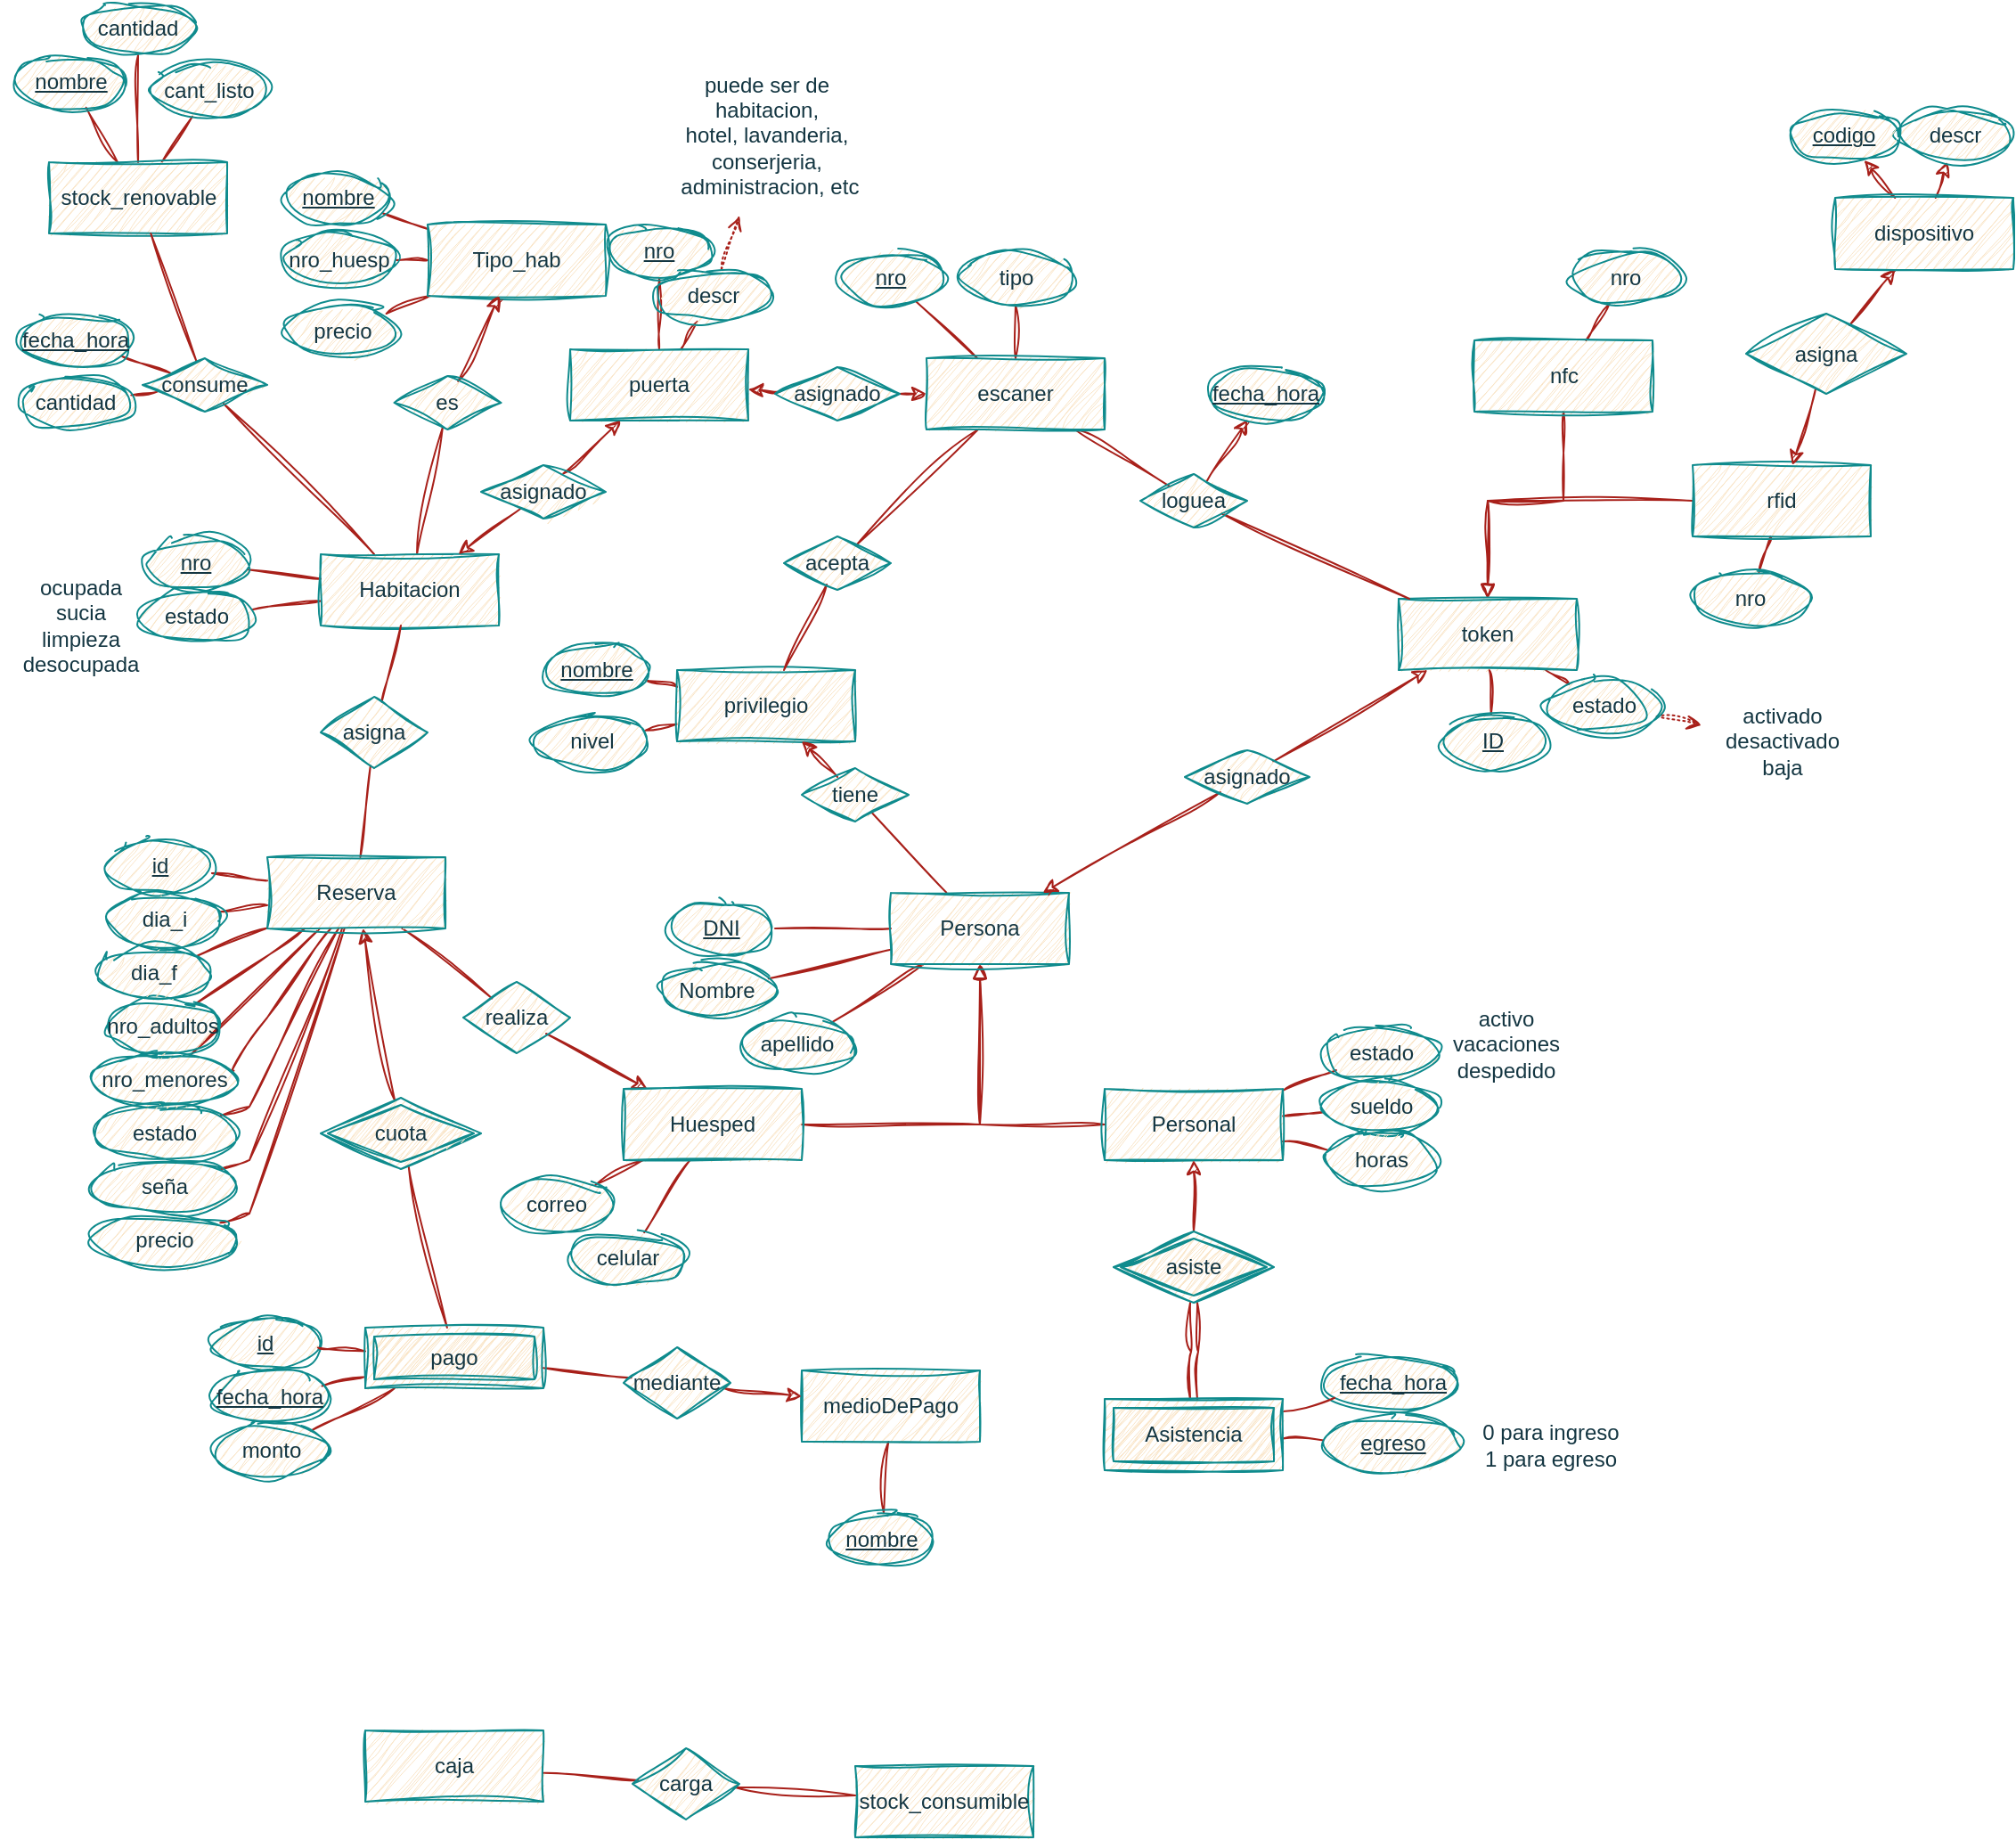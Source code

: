 <mxfile version="21.6.1" type="device">
  <diagram name="Página-1" id="vUdEzshz4xGa4dGxKWiB">
    <mxGraphModel dx="1050" dy="1496" grid="1" gridSize="10" guides="1" tooltips="1" connect="1" arrows="1" fold="1" page="1" pageScale="1" pageWidth="1169" pageHeight="827" math="0" shadow="0">
      <root>
        <mxCell id="0" />
        <mxCell id="1" parent="0" />
        <mxCell id="2DLSPHwtGJPYvEAH0uFt-27" style="edgeStyle=none;rounded=0;orthogonalLoop=1;jettySize=auto;html=1;endArrow=none;endFill=0;labelBackgroundColor=none;strokeColor=#A8201A;fontColor=default;sketch=1;curveFitting=1;jiggle=2;" parent="1" source="2DLSPHwtGJPYvEAH0uFt-2" target="2DLSPHwtGJPYvEAH0uFt-20" edge="1">
          <mxGeometry relative="1" as="geometry">
            <mxPoint x="150" y="222.408" as="sourcePoint" />
          </mxGeometry>
        </mxCell>
        <mxCell id="2DLSPHwtGJPYvEAH0uFt-28" style="edgeStyle=none;rounded=0;orthogonalLoop=1;jettySize=auto;html=1;endArrow=none;endFill=0;labelBackgroundColor=none;strokeColor=#A8201A;fontColor=default;sketch=1;curveFitting=1;jiggle=2;" parent="1" source="2DLSPHwtGJPYvEAH0uFt-2" target="2DLSPHwtGJPYvEAH0uFt-22" edge="1">
          <mxGeometry relative="1" as="geometry">
            <mxPoint x="150" y="236.213" as="sourcePoint" />
          </mxGeometry>
        </mxCell>
        <mxCell id="2DLSPHwtGJPYvEAH0uFt-29" style="edgeStyle=none;rounded=0;orthogonalLoop=1;jettySize=auto;html=1;endArrow=none;endFill=0;labelBackgroundColor=none;strokeColor=#A8201A;fontColor=default;sketch=1;curveFitting=1;jiggle=2;" parent="1" source="2DLSPHwtGJPYvEAH0uFt-2" edge="1" target="2DLSPHwtGJPYvEAH0uFt-22">
          <mxGeometry relative="1" as="geometry">
            <mxPoint x="105.048" y="280.611" as="targetPoint" />
            <Array as="points">
              <mxPoint x="150" y="230" />
              <mxPoint x="130" y="260" />
            </Array>
          </mxGeometry>
        </mxCell>
        <mxCell id="2DLSPHwtGJPYvEAH0uFt-46" style="edgeStyle=none;rounded=0;orthogonalLoop=1;jettySize=auto;html=1;endArrow=none;endFill=0;labelBackgroundColor=none;strokeColor=#A8201A;fontColor=default;sketch=1;curveFitting=1;jiggle=2;" parent="1" source="2DLSPHwtGJPYvEAH0uFt-2" target="2DLSPHwtGJPYvEAH0uFt-45" edge="1">
          <mxGeometry relative="1" as="geometry" />
        </mxCell>
        <mxCell id="2DLSPHwtGJPYvEAH0uFt-102" style="edgeStyle=none;rounded=0;orthogonalLoop=1;jettySize=auto;html=1;strokeColor=#A8201A;fontColor=default;endArrow=none;endFill=0;labelBackgroundColor=none;sketch=1;curveFitting=1;jiggle=2;" parent="1" source="2DLSPHwtGJPYvEAH0uFt-2" target="2DLSPHwtGJPYvEAH0uFt-98" edge="1">
          <mxGeometry relative="1" as="geometry" />
        </mxCell>
        <mxCell id="2DLSPHwtGJPYvEAH0uFt-106" style="edgeStyle=none;rounded=0;orthogonalLoop=1;jettySize=auto;html=1;strokeColor=#A8201A;fontColor=default;endArrow=none;endFill=0;labelBackgroundColor=none;sketch=1;curveFitting=1;jiggle=2;" parent="1" source="2DLSPHwtGJPYvEAH0uFt-2" target="2DLSPHwtGJPYvEAH0uFt-105" edge="1">
          <mxGeometry relative="1" as="geometry" />
        </mxCell>
        <mxCell id="2DLSPHwtGJPYvEAH0uFt-107" style="edgeStyle=none;rounded=0;orthogonalLoop=1;jettySize=auto;html=1;strokeColor=#A8201A;fontColor=default;endArrow=none;endFill=0;labelBackgroundColor=none;sketch=1;curveFitting=1;jiggle=2;" parent="1" source="2DLSPHwtGJPYvEAH0uFt-2" target="2DLSPHwtGJPYvEAH0uFt-104" edge="1">
          <mxGeometry relative="1" as="geometry" />
        </mxCell>
        <mxCell id="2DLSPHwtGJPYvEAH0uFt-108" style="edgeStyle=none;rounded=0;orthogonalLoop=1;jettySize=auto;html=1;strokeColor=#A8201A;fontColor=default;endArrow=none;endFill=0;labelBackgroundColor=none;sketch=1;curveFitting=1;jiggle=2;" parent="1" source="2DLSPHwtGJPYvEAH0uFt-2" target="2DLSPHwtGJPYvEAH0uFt-103" edge="1">
          <mxGeometry relative="1" as="geometry" />
        </mxCell>
        <mxCell id="2DLSPHwtGJPYvEAH0uFt-113" style="edgeStyle=none;rounded=0;orthogonalLoop=1;jettySize=auto;html=1;strokeColor=#A8201A;fontColor=default;endArrow=none;endFill=0;labelBackgroundColor=none;sketch=1;curveFitting=1;jiggle=2;" parent="1" source="2DLSPHwtGJPYvEAH0uFt-2" target="2DLSPHwtGJPYvEAH0uFt-109" edge="1">
          <mxGeometry relative="1" as="geometry">
            <Array as="points">
              <mxPoint x="140" y="280" />
            </Array>
          </mxGeometry>
        </mxCell>
        <mxCell id="2DLSPHwtGJPYvEAH0uFt-114" style="edgeStyle=none;rounded=0;orthogonalLoop=1;jettySize=auto;html=1;strokeColor=#A8201A;fontColor=default;endArrow=none;endFill=0;labelBackgroundColor=none;sketch=1;curveFitting=1;jiggle=2;" parent="1" source="2DLSPHwtGJPYvEAH0uFt-2" target="2DLSPHwtGJPYvEAH0uFt-110" edge="1">
          <mxGeometry relative="1" as="geometry">
            <Array as="points">
              <mxPoint x="140" y="310" />
            </Array>
          </mxGeometry>
        </mxCell>
        <mxCell id="2DLSPHwtGJPYvEAH0uFt-115" style="edgeStyle=none;rounded=0;orthogonalLoop=1;jettySize=auto;html=1;strokeColor=#A8201A;fontColor=default;endArrow=none;endFill=0;labelBackgroundColor=none;sketch=1;curveFitting=1;jiggle=2;" parent="1" source="2DLSPHwtGJPYvEAH0uFt-2" target="2DLSPHwtGJPYvEAH0uFt-111" edge="1">
          <mxGeometry relative="1" as="geometry">
            <Array as="points">
              <mxPoint x="140" y="340" />
            </Array>
          </mxGeometry>
        </mxCell>
        <mxCell id="wIx6jThIuujUmdIRCcFs-43" style="edgeStyle=none;rounded=0;sketch=1;hachureGap=4;jiggle=2;curveFitting=1;orthogonalLoop=1;jettySize=auto;html=1;strokeColor=#A8201A;fontFamily=Architects Daughter;fontSource=https%3A%2F%2Ffonts.googleapis.com%2Fcss%3Ffamily%3DArchitects%2BDaughter;fontSize=16;fontColor=#143642;fillColor=#FAE5C7;endArrow=none;endFill=0;startArrow=classic;startFill=1;" edge="1" parent="1" source="2DLSPHwtGJPYvEAH0uFt-2" target="wIx6jThIuujUmdIRCcFs-46">
          <mxGeometry relative="1" as="geometry">
            <mxPoint x="217.303" y="276.798" as="targetPoint" />
          </mxGeometry>
        </mxCell>
        <mxCell id="2DLSPHwtGJPYvEAH0uFt-2" value="Reserva" style="whiteSpace=wrap;html=1;align=center;labelBackgroundColor=none;fillColor=#FAE5C7;strokeColor=#0F8B8D;fontColor=#143642;rounded=0;sketch=1;curveFitting=1;jiggle=2;" parent="1" vertex="1">
          <mxGeometry x="150" y="140" width="100" height="40" as="geometry" />
        </mxCell>
        <mxCell id="2DLSPHwtGJPYvEAH0uFt-7" style="edgeStyle=orthogonalEdgeStyle;rounded=0;orthogonalLoop=1;jettySize=auto;html=1;endArrow=block;endFill=0;labelBackgroundColor=none;strokeColor=#A8201A;fontColor=default;sketch=1;curveFitting=1;jiggle=2;" parent="1" source="2DLSPHwtGJPYvEAH0uFt-3" target="2DLSPHwtGJPYvEAH0uFt-5" edge="1">
          <mxGeometry relative="1" as="geometry" />
        </mxCell>
        <mxCell id="2DLSPHwtGJPYvEAH0uFt-101" style="rounded=0;orthogonalLoop=1;jettySize=auto;html=1;strokeColor=#A8201A;fontColor=default;endArrow=none;endFill=0;startArrow=classic;startFill=1;labelBackgroundColor=none;sketch=1;curveFitting=1;jiggle=2;" parent="1" source="2DLSPHwtGJPYvEAH0uFt-3" target="2DLSPHwtGJPYvEAH0uFt-98" edge="1">
          <mxGeometry relative="1" as="geometry" />
        </mxCell>
        <mxCell id="wIx6jThIuujUmdIRCcFs-29" style="edgeStyle=none;rounded=0;sketch=1;hachureGap=4;jiggle=2;curveFitting=1;orthogonalLoop=1;jettySize=auto;html=1;strokeColor=#A8201A;fontFamily=Architects Daughter;fontSource=https%3A%2F%2Ffonts.googleapis.com%2Fcss%3Ffamily%3DArchitects%2BDaughter;fontSize=16;fontColor=#143642;fillColor=#FAE5C7;endArrow=none;endFill=0;" edge="1" parent="1" source="2DLSPHwtGJPYvEAH0uFt-3" target="wIx6jThIuujUmdIRCcFs-27">
          <mxGeometry relative="1" as="geometry" />
        </mxCell>
        <mxCell id="wIx6jThIuujUmdIRCcFs-30" style="edgeStyle=none;rounded=0;sketch=1;hachureGap=4;jiggle=2;curveFitting=1;orthogonalLoop=1;jettySize=auto;html=1;strokeColor=#A8201A;fontFamily=Architects Daughter;fontSource=https%3A%2F%2Ffonts.googleapis.com%2Fcss%3Ffamily%3DArchitects%2BDaughter;fontSize=16;fontColor=#143642;fillColor=#FAE5C7;endArrow=none;endFill=0;" edge="1" parent="1" source="2DLSPHwtGJPYvEAH0uFt-3" target="wIx6jThIuujUmdIRCcFs-26">
          <mxGeometry relative="1" as="geometry" />
        </mxCell>
        <mxCell id="2DLSPHwtGJPYvEAH0uFt-3" value="Huesped" style="whiteSpace=wrap;html=1;align=center;labelBackgroundColor=none;fillColor=#FAE5C7;strokeColor=#0F8B8D;fontColor=#143642;rounded=0;sketch=1;curveFitting=1;jiggle=2;" parent="1" vertex="1">
          <mxGeometry x="350" y="270" width="100" height="40" as="geometry" />
        </mxCell>
        <mxCell id="2DLSPHwtGJPYvEAH0uFt-6" style="edgeStyle=orthogonalEdgeStyle;rounded=0;orthogonalLoop=1;jettySize=auto;html=1;endArrow=block;endFill=0;labelBackgroundColor=none;strokeColor=#A8201A;fontColor=default;sketch=1;curveFitting=1;jiggle=2;" parent="1" source="2DLSPHwtGJPYvEAH0uFt-4" target="2DLSPHwtGJPYvEAH0uFt-5" edge="1">
          <mxGeometry relative="1" as="geometry" />
        </mxCell>
        <mxCell id="wIx6jThIuujUmdIRCcFs-4" style="edgeStyle=none;rounded=0;orthogonalLoop=1;jettySize=auto;html=1;labelBackgroundColor=none;strokeColor=#A8201A;fontColor=default;sketch=1;curveFitting=1;jiggle=2;endArrow=none;endFill=0;" edge="1" parent="1" source="2DLSPHwtGJPYvEAH0uFt-4" target="wIx6jThIuujUmdIRCcFs-3">
          <mxGeometry relative="1" as="geometry" />
        </mxCell>
        <mxCell id="wIx6jThIuujUmdIRCcFs-24" style="edgeStyle=none;rounded=0;sketch=1;hachureGap=4;jiggle=2;curveFitting=1;orthogonalLoop=1;jettySize=auto;html=1;strokeColor=#A8201A;fontFamily=Architects Daughter;fontSource=https%3A%2F%2Ffonts.googleapis.com%2Fcss%3Ffamily%3DArchitects%2BDaughter;fontSize=16;fontColor=#143642;fillColor=#FAE5C7;endArrow=none;endFill=0;" edge="1" parent="1" source="2DLSPHwtGJPYvEAH0uFt-4" target="wIx6jThIuujUmdIRCcFs-22">
          <mxGeometry relative="1" as="geometry" />
        </mxCell>
        <mxCell id="wIx6jThIuujUmdIRCcFs-25" style="edgeStyle=none;rounded=0;sketch=1;hachureGap=4;jiggle=2;curveFitting=1;orthogonalLoop=1;jettySize=auto;html=1;strokeColor=#A8201A;fontFamily=Architects Daughter;fontSource=https%3A%2F%2Ffonts.googleapis.com%2Fcss%3Ffamily%3DArchitects%2BDaughter;fontSize=16;fontColor=#143642;fillColor=#FAE5C7;endArrow=none;endFill=0;" edge="1" parent="1" source="2DLSPHwtGJPYvEAH0uFt-4" target="wIx6jThIuujUmdIRCcFs-23">
          <mxGeometry relative="1" as="geometry" />
        </mxCell>
        <mxCell id="2DLSPHwtGJPYvEAH0uFt-4" value="Personal" style="whiteSpace=wrap;html=1;align=center;labelBackgroundColor=none;fillColor=#FAE5C7;strokeColor=#0F8B8D;fontColor=#143642;rounded=0;sketch=1;curveFitting=1;jiggle=2;" parent="1" vertex="1">
          <mxGeometry x="620" y="270" width="100" height="40" as="geometry" />
        </mxCell>
        <mxCell id="2DLSPHwtGJPYvEAH0uFt-30" style="edgeStyle=none;rounded=0;orthogonalLoop=1;jettySize=auto;html=1;endArrow=none;endFill=0;labelBackgroundColor=none;strokeColor=#A8201A;fontColor=default;sketch=1;curveFitting=1;jiggle=2;" parent="1" source="2DLSPHwtGJPYvEAH0uFt-5" target="2DLSPHwtGJPYvEAH0uFt-8" edge="1">
          <mxGeometry relative="1" as="geometry" />
        </mxCell>
        <mxCell id="2DLSPHwtGJPYvEAH0uFt-31" style="edgeStyle=none;rounded=0;orthogonalLoop=1;jettySize=auto;html=1;endArrow=none;endFill=0;labelBackgroundColor=none;strokeColor=#A8201A;fontColor=default;sketch=1;curveFitting=1;jiggle=2;" parent="1" source="2DLSPHwtGJPYvEAH0uFt-5" target="2DLSPHwtGJPYvEAH0uFt-9" edge="1">
          <mxGeometry relative="1" as="geometry" />
        </mxCell>
        <mxCell id="2DLSPHwtGJPYvEAH0uFt-32" style="edgeStyle=none;rounded=0;orthogonalLoop=1;jettySize=auto;html=1;endArrow=none;endFill=0;labelBackgroundColor=none;strokeColor=#A8201A;fontColor=default;sketch=1;curveFitting=1;jiggle=2;" parent="1" source="2DLSPHwtGJPYvEAH0uFt-5" target="2DLSPHwtGJPYvEAH0uFt-10" edge="1">
          <mxGeometry relative="1" as="geometry" />
        </mxCell>
        <mxCell id="2DLSPHwtGJPYvEAH0uFt-78" style="edgeStyle=none;rounded=0;orthogonalLoop=1;jettySize=auto;html=1;endArrow=none;endFill=0;labelBackgroundColor=none;strokeColor=#A8201A;fontColor=default;sketch=1;curveFitting=1;jiggle=2;" parent="1" source="2DLSPHwtGJPYvEAH0uFt-5" target="2DLSPHwtGJPYvEAH0uFt-77" edge="1">
          <mxGeometry relative="1" as="geometry" />
        </mxCell>
        <mxCell id="2DLSPHwtGJPYvEAH0uFt-5" value="Persona" style="whiteSpace=wrap;html=1;align=center;labelBackgroundColor=none;fillColor=#FAE5C7;strokeColor=#0F8B8D;fontColor=#143642;rounded=0;sketch=1;curveFitting=1;jiggle=2;" parent="1" vertex="1">
          <mxGeometry x="500" y="160" width="100" height="40" as="geometry" />
        </mxCell>
        <mxCell id="2DLSPHwtGJPYvEAH0uFt-8" value="DNI" style="ellipse;whiteSpace=wrap;html=1;align=center;fontStyle=4;labelBackgroundColor=none;fillColor=#FAE5C7;strokeColor=#0F8B8D;fontColor=#143642;rounded=0;sketch=1;curveFitting=1;jiggle=2;" parent="1" vertex="1">
          <mxGeometry x="375" y="165" width="60" height="30" as="geometry" />
        </mxCell>
        <mxCell id="2DLSPHwtGJPYvEAH0uFt-9" value="Nombre" style="ellipse;whiteSpace=wrap;html=1;align=center;labelBackgroundColor=none;fillColor=#FAE5C7;strokeColor=#0F8B8D;fontColor=#143642;rounded=0;sketch=1;curveFitting=1;jiggle=2;" parent="1" vertex="1">
          <mxGeometry x="370" y="200" width="65" height="30" as="geometry" />
        </mxCell>
        <mxCell id="2DLSPHwtGJPYvEAH0uFt-10" value="apellido" style="ellipse;whiteSpace=wrap;html=1;align=center;labelBackgroundColor=none;fillColor=#FAE5C7;strokeColor=#0F8B8D;fontColor=#143642;rounded=0;sketch=1;curveFitting=1;jiggle=2;" parent="1" vertex="1">
          <mxGeometry x="415" y="230" width="65" height="30" as="geometry" />
        </mxCell>
        <mxCell id="2DLSPHwtGJPYvEAH0uFt-25" style="rounded=0;orthogonalLoop=1;jettySize=auto;html=1;endArrow=none;endFill=0;labelBackgroundColor=none;strokeColor=#A8201A;fontColor=default;sketch=1;curveFitting=1;jiggle=2;" parent="1" source="2DLSPHwtGJPYvEAH0uFt-12" target="2DLSPHwtGJPYvEAH0uFt-13" edge="1">
          <mxGeometry relative="1" as="geometry" />
        </mxCell>
        <mxCell id="2DLSPHwtGJPYvEAH0uFt-26" style="rounded=0;orthogonalLoop=1;jettySize=auto;html=1;endArrow=none;endFill=0;labelBackgroundColor=none;strokeColor=#A8201A;fontColor=default;sketch=1;curveFitting=1;jiggle=2;" parent="1" source="2DLSPHwtGJPYvEAH0uFt-12" target="2DLSPHwtGJPYvEAH0uFt-19" edge="1">
          <mxGeometry relative="1" as="geometry" />
        </mxCell>
        <mxCell id="2DLSPHwtGJPYvEAH0uFt-116" style="edgeStyle=none;rounded=0;orthogonalLoop=1;jettySize=auto;html=1;strokeColor=#A8201A;fontColor=default;endArrow=none;endFill=0;labelBackgroundColor=none;sketch=1;curveFitting=1;jiggle=2;" parent="1" source="2DLSPHwtGJPYvEAH0uFt-12" target="2DLSPHwtGJPYvEAH0uFt-112" edge="1">
          <mxGeometry relative="1" as="geometry" />
        </mxCell>
        <mxCell id="2DLSPHwtGJPYvEAH0uFt-12" value="Tipo_hab" style="whiteSpace=wrap;html=1;align=center;labelBackgroundColor=none;fillColor=#FAE5C7;strokeColor=#0F8B8D;fontColor=#143642;rounded=0;sketch=1;curveFitting=1;jiggle=2;" parent="1" vertex="1">
          <mxGeometry x="240" y="-215" width="100" height="40" as="geometry" />
        </mxCell>
        <mxCell id="2DLSPHwtGJPYvEAH0uFt-13" value="nombre" style="ellipse;whiteSpace=wrap;html=1;align=center;fontStyle=4;labelBackgroundColor=none;fillColor=#FAE5C7;strokeColor=#0F8B8D;fontColor=#143642;rounded=0;sketch=1;curveFitting=1;jiggle=2;" parent="1" vertex="1">
          <mxGeometry x="160" y="-245" width="60" height="30" as="geometry" />
        </mxCell>
        <mxCell id="2DLSPHwtGJPYvEAH0uFt-19" value="nro_huesp" style="ellipse;whiteSpace=wrap;html=1;align=center;labelBackgroundColor=none;fillColor=#FAE5C7;strokeColor=#0F8B8D;fontColor=#143642;rounded=0;sketch=1;curveFitting=1;jiggle=2;" parent="1" vertex="1">
          <mxGeometry x="157.5" y="-210" width="65" height="30" as="geometry" />
        </mxCell>
        <mxCell id="2DLSPHwtGJPYvEAH0uFt-20" value="nro_adultos" style="ellipse;whiteSpace=wrap;html=1;align=center;labelBackgroundColor=none;fillColor=#FAE5C7;strokeColor=#0F8B8D;fontColor=#143642;rounded=0;sketch=1;curveFitting=1;jiggle=2;" parent="1" vertex="1">
          <mxGeometry x="58.75" y="220" width="65" height="30" as="geometry" />
        </mxCell>
        <mxCell id="2DLSPHwtGJPYvEAH0uFt-22" value="nro_menores" style="ellipse;whiteSpace=wrap;html=1;align=center;labelBackgroundColor=none;fillColor=#FAE5C7;strokeColor=#0F8B8D;fontColor=#143642;rounded=0;sketch=1;curveFitting=1;jiggle=2;" parent="1" vertex="1">
          <mxGeometry x="51.25" y="250" width="82.5" height="30" as="geometry" />
        </mxCell>
        <mxCell id="2DLSPHwtGJPYvEAH0uFt-33" value="stock_consumible" style="whiteSpace=wrap;html=1;align=center;labelBackgroundColor=none;fillColor=#FAE5C7;strokeColor=#0F8B8D;fontColor=#143642;rounded=0;sketch=1;curveFitting=1;jiggle=2;" parent="1" vertex="1">
          <mxGeometry x="480" y="650" width="100" height="40" as="geometry" />
        </mxCell>
        <mxCell id="2DLSPHwtGJPYvEAH0uFt-37" style="edgeStyle=none;rounded=0;orthogonalLoop=1;jettySize=auto;html=1;endArrow=none;endFill=0;labelBackgroundColor=none;strokeColor=#A8201A;fontColor=default;sketch=1;curveFitting=1;jiggle=2;" parent="1" source="2DLSPHwtGJPYvEAH0uFt-34" target="2DLSPHwtGJPYvEAH0uFt-35" edge="1">
          <mxGeometry relative="1" as="geometry" />
        </mxCell>
        <mxCell id="2DLSPHwtGJPYvEAH0uFt-41" style="edgeStyle=none;rounded=0;orthogonalLoop=1;jettySize=auto;html=1;endArrow=none;endFill=0;labelBackgroundColor=none;strokeColor=#A8201A;fontColor=default;sketch=1;curveFitting=1;jiggle=2;" parent="1" source="2DLSPHwtGJPYvEAH0uFt-34" target="2DLSPHwtGJPYvEAH0uFt-40" edge="1">
          <mxGeometry relative="1" as="geometry" />
        </mxCell>
        <mxCell id="2DLSPHwtGJPYvEAH0uFt-43" style="edgeStyle=none;rounded=0;orthogonalLoop=1;jettySize=auto;html=1;endArrow=none;endFill=0;labelBackgroundColor=none;strokeColor=#A8201A;fontColor=default;sketch=1;curveFitting=1;jiggle=2;" parent="1" source="2DLSPHwtGJPYvEAH0uFt-34" target="2DLSPHwtGJPYvEAH0uFt-42" edge="1">
          <mxGeometry relative="1" as="geometry" />
        </mxCell>
        <mxCell id="wIx6jThIuujUmdIRCcFs-80" style="edgeStyle=none;rounded=0;sketch=1;hachureGap=4;jiggle=2;curveFitting=1;orthogonalLoop=1;jettySize=auto;html=1;strokeColor=#A8201A;fontFamily=Architects Daughter;fontSource=https%3A%2F%2Ffonts.googleapis.com%2Fcss%3Ffamily%3DArchitects%2BDaughter;fontSize=16;fontColor=#143642;fillColor=#FAE5C7;endArrow=none;endFill=0;" edge="1" parent="1" source="2DLSPHwtGJPYvEAH0uFt-34" target="wIx6jThIuujUmdIRCcFs-79">
          <mxGeometry relative="1" as="geometry" />
        </mxCell>
        <mxCell id="2DLSPHwtGJPYvEAH0uFt-34" value="Habitacion" style="whiteSpace=wrap;html=1;align=center;labelBackgroundColor=none;fillColor=#FAE5C7;strokeColor=#0F8B8D;fontColor=#143642;rounded=0;sketch=1;curveFitting=1;jiggle=2;" parent="1" vertex="1">
          <mxGeometry x="180" y="-30" width="100" height="40" as="geometry" />
        </mxCell>
        <mxCell id="2DLSPHwtGJPYvEAH0uFt-35" value="nro" style="ellipse;whiteSpace=wrap;html=1;align=center;fontStyle=4;labelBackgroundColor=none;fillColor=#FAE5C7;strokeColor=#0F8B8D;fontColor=#143642;rounded=0;sketch=1;curveFitting=1;jiggle=2;" parent="1" vertex="1">
          <mxGeometry x="80" y="-40" width="60" height="30" as="geometry" />
        </mxCell>
        <mxCell id="2DLSPHwtGJPYvEAH0uFt-40" value="estado" style="ellipse;whiteSpace=wrap;html=1;align=center;labelBackgroundColor=none;fillColor=#FAE5C7;strokeColor=#0F8B8D;fontColor=#143642;rounded=0;sketch=1;curveFitting=1;jiggle=2;" parent="1" vertex="1">
          <mxGeometry x="77.5" y="-10" width="65" height="30" as="geometry" />
        </mxCell>
        <mxCell id="2DLSPHwtGJPYvEAH0uFt-44" style="edgeStyle=none;rounded=0;orthogonalLoop=1;jettySize=auto;html=1;labelBackgroundColor=none;strokeColor=#A8201A;fontColor=default;sketch=1;curveFitting=1;jiggle=2;" parent="1" source="2DLSPHwtGJPYvEAH0uFt-42" target="2DLSPHwtGJPYvEAH0uFt-12" edge="1">
          <mxGeometry relative="1" as="geometry" />
        </mxCell>
        <mxCell id="2DLSPHwtGJPYvEAH0uFt-42" value="es" style="shape=rhombus;perimeter=rhombusPerimeter;whiteSpace=wrap;html=1;align=center;labelBackgroundColor=none;fillColor=#FAE5C7;strokeColor=#0F8B8D;fontColor=#143642;rounded=0;sketch=1;curveFitting=1;jiggle=2;" parent="1" vertex="1">
          <mxGeometry x="221.25" y="-130" width="60" height="30" as="geometry" />
        </mxCell>
        <mxCell id="2DLSPHwtGJPYvEAH0uFt-47" style="edgeStyle=none;rounded=0;orthogonalLoop=1;jettySize=auto;html=1;endArrow=none;endFill=0;labelBackgroundColor=none;strokeColor=#A8201A;fontColor=default;sketch=1;curveFitting=1;jiggle=2;" parent="1" source="2DLSPHwtGJPYvEAH0uFt-45" target="2DLSPHwtGJPYvEAH0uFt-34" edge="1">
          <mxGeometry relative="1" as="geometry" />
        </mxCell>
        <mxCell id="2DLSPHwtGJPYvEAH0uFt-45" value="asigna" style="shape=rhombus;perimeter=rhombusPerimeter;whiteSpace=wrap;html=1;align=center;labelBackgroundColor=none;fillColor=#FAE5C7;strokeColor=#0F8B8D;fontColor=#143642;rounded=0;sketch=1;curveFitting=1;jiggle=2;" parent="1" vertex="1">
          <mxGeometry x="180" y="50" width="60" height="40" as="geometry" />
        </mxCell>
        <mxCell id="2DLSPHwtGJPYvEAH0uFt-48" style="edgeStyle=orthogonalEdgeStyle;rounded=0;orthogonalLoop=1;jettySize=auto;html=1;endArrow=block;endFill=0;labelBackgroundColor=none;strokeColor=#A8201A;fontColor=default;sketch=1;curveFitting=1;jiggle=2;" parent="1" source="2DLSPHwtGJPYvEAH0uFt-49" target="2DLSPHwtGJPYvEAH0uFt-55" edge="1">
          <mxGeometry relative="1" as="geometry">
            <Array as="points">
              <mxPoint x="878" y="-60" />
              <mxPoint x="835" y="-60" />
            </Array>
          </mxGeometry>
        </mxCell>
        <mxCell id="2DLSPHwtGJPYvEAH0uFt-63" style="edgeStyle=none;rounded=0;orthogonalLoop=1;jettySize=auto;html=1;endArrow=none;endFill=0;labelBackgroundColor=none;strokeColor=#A8201A;fontColor=default;sketch=1;curveFitting=1;jiggle=2;" parent="1" source="2DLSPHwtGJPYvEAH0uFt-49" target="2DLSPHwtGJPYvEAH0uFt-62" edge="1">
          <mxGeometry relative="1" as="geometry" />
        </mxCell>
        <mxCell id="2DLSPHwtGJPYvEAH0uFt-49" value="nfc" style="whiteSpace=wrap;html=1;align=center;labelBackgroundColor=none;fillColor=#FAE5C7;strokeColor=#0F8B8D;fontColor=#143642;rounded=0;sketch=1;curveFitting=1;jiggle=2;" parent="1" vertex="1">
          <mxGeometry x="827.5" y="-150" width="100" height="40" as="geometry" />
        </mxCell>
        <mxCell id="2DLSPHwtGJPYvEAH0uFt-50" style="edgeStyle=orthogonalEdgeStyle;rounded=0;orthogonalLoop=1;jettySize=auto;html=1;endArrow=block;endFill=0;labelBackgroundColor=none;strokeColor=#A8201A;fontColor=default;sketch=1;curveFitting=1;jiggle=2;" parent="1" source="2DLSPHwtGJPYvEAH0uFt-51" target="2DLSPHwtGJPYvEAH0uFt-55" edge="1">
          <mxGeometry relative="1" as="geometry" />
        </mxCell>
        <mxCell id="2DLSPHwtGJPYvEAH0uFt-65" style="edgeStyle=none;rounded=0;orthogonalLoop=1;jettySize=auto;html=1;endArrow=none;endFill=0;labelBackgroundColor=none;strokeColor=#A8201A;fontColor=default;sketch=1;curveFitting=1;jiggle=2;" parent="1" source="2DLSPHwtGJPYvEAH0uFt-51" target="2DLSPHwtGJPYvEAH0uFt-64" edge="1">
          <mxGeometry relative="1" as="geometry" />
        </mxCell>
        <mxCell id="2DLSPHwtGJPYvEAH0uFt-51" value="rfid" style="whiteSpace=wrap;html=1;align=center;labelBackgroundColor=none;fillColor=#FAE5C7;strokeColor=#0F8B8D;fontColor=#143642;rounded=0;sketch=1;curveFitting=1;jiggle=2;" parent="1" vertex="1">
          <mxGeometry x="950" y="-80" width="100" height="40" as="geometry" />
        </mxCell>
        <mxCell id="2DLSPHwtGJPYvEAH0uFt-52" style="edgeStyle=none;rounded=0;orthogonalLoop=1;jettySize=auto;html=1;endArrow=none;endFill=0;labelBackgroundColor=none;strokeColor=#A8201A;fontColor=default;sketch=1;curveFitting=1;jiggle=2;" parent="1" source="2DLSPHwtGJPYvEAH0uFt-55" target="2DLSPHwtGJPYvEAH0uFt-56" edge="1">
          <mxGeometry relative="1" as="geometry" />
        </mxCell>
        <mxCell id="wIx6jThIuujUmdIRCcFs-2" style="rounded=0;orthogonalLoop=1;jettySize=auto;html=1;endArrow=none;endFill=0;labelBackgroundColor=none;strokeColor=#A8201A;fontColor=default;sketch=1;curveFitting=1;jiggle=2;" edge="1" parent="1" source="2DLSPHwtGJPYvEAH0uFt-55" target="wIx6jThIuujUmdIRCcFs-1">
          <mxGeometry relative="1" as="geometry" />
        </mxCell>
        <mxCell id="2DLSPHwtGJPYvEAH0uFt-55" value="token" style="whiteSpace=wrap;html=1;align=center;labelBackgroundColor=none;fillColor=#FAE5C7;strokeColor=#0F8B8D;fontColor=#143642;rounded=0;sketch=1;curveFitting=1;jiggle=2;" parent="1" vertex="1">
          <mxGeometry x="785" y="-5" width="100" height="40" as="geometry" />
        </mxCell>
        <mxCell id="2DLSPHwtGJPYvEAH0uFt-56" value="ID" style="ellipse;whiteSpace=wrap;html=1;align=center;fontStyle=4;labelBackgroundColor=none;fillColor=#FAE5C7;strokeColor=#0F8B8D;fontColor=#143642;rounded=0;sketch=1;curveFitting=1;jiggle=2;" parent="1" vertex="1">
          <mxGeometry x="807.5" y="60" width="60" height="30" as="geometry" />
        </mxCell>
        <mxCell id="2DLSPHwtGJPYvEAH0uFt-61" style="edgeStyle=none;rounded=0;orthogonalLoop=1;jettySize=auto;html=1;endArrow=none;endFill=0;labelBackgroundColor=none;strokeColor=#A8201A;fontColor=default;sketch=1;curveFitting=1;jiggle=2;" parent="1" source="2DLSPHwtGJPYvEAH0uFt-59" target="2DLSPHwtGJPYvEAH0uFt-60" edge="1">
          <mxGeometry relative="1" as="geometry" />
        </mxCell>
        <mxCell id="2DLSPHwtGJPYvEAH0uFt-72" style="edgeStyle=none;rounded=0;orthogonalLoop=1;jettySize=auto;html=1;endArrow=none;endFill=0;labelBackgroundColor=none;strokeColor=#A8201A;fontColor=default;sketch=1;curveFitting=1;jiggle=2;" parent="1" source="2DLSPHwtGJPYvEAH0uFt-59" target="2DLSPHwtGJPYvEAH0uFt-71" edge="1">
          <mxGeometry relative="1" as="geometry" />
        </mxCell>
        <mxCell id="2DLSPHwtGJPYvEAH0uFt-75" style="edgeStyle=none;rounded=0;orthogonalLoop=1;jettySize=auto;html=1;endArrow=none;endFill=0;labelBackgroundColor=none;strokeColor=#A8201A;fontColor=default;sketch=1;curveFitting=1;jiggle=2;" parent="1" source="2DLSPHwtGJPYvEAH0uFt-59" target="2DLSPHwtGJPYvEAH0uFt-74" edge="1">
          <mxGeometry relative="1" as="geometry" />
        </mxCell>
        <mxCell id="2DLSPHwtGJPYvEAH0uFt-118" style="edgeStyle=none;rounded=0;orthogonalLoop=1;jettySize=auto;html=1;strokeColor=#A8201A;fontColor=default;endArrow=none;endFill=0;labelBackgroundColor=none;sketch=1;curveFitting=1;jiggle=2;" parent="1" source="2DLSPHwtGJPYvEAH0uFt-59" target="2DLSPHwtGJPYvEAH0uFt-117" edge="1">
          <mxGeometry relative="1" as="geometry" />
        </mxCell>
        <mxCell id="2DLSPHwtGJPYvEAH0uFt-59" value="escaner" style="whiteSpace=wrap;html=1;align=center;labelBackgroundColor=none;fillColor=#FAE5C7;strokeColor=#0F8B8D;fontColor=#143642;rounded=0;sketch=1;curveFitting=1;jiggle=2;" parent="1" vertex="1">
          <mxGeometry x="520" y="-140" width="100" height="40" as="geometry" />
        </mxCell>
        <mxCell id="2DLSPHwtGJPYvEAH0uFt-60" value="nro" style="ellipse;whiteSpace=wrap;html=1;align=center;fontStyle=4;labelBackgroundColor=none;fillColor=#FAE5C7;strokeColor=#0F8B8D;fontColor=#143642;rounded=0;sketch=1;curveFitting=1;jiggle=2;" parent="1" vertex="1">
          <mxGeometry x="470" y="-200" width="60" height="30" as="geometry" />
        </mxCell>
        <mxCell id="2DLSPHwtGJPYvEAH0uFt-62" value="nro" style="ellipse;whiteSpace=wrap;html=1;align=center;labelBackgroundColor=none;fillColor=#FAE5C7;strokeColor=#0F8B8D;fontColor=#143642;rounded=0;sketch=1;curveFitting=1;jiggle=2;" parent="1" vertex="1">
          <mxGeometry x="880" y="-200" width="65" height="30" as="geometry" />
        </mxCell>
        <mxCell id="2DLSPHwtGJPYvEAH0uFt-64" value="nro" style="ellipse;whiteSpace=wrap;html=1;align=center;labelBackgroundColor=none;fillColor=#FAE5C7;strokeColor=#0F8B8D;fontColor=#143642;rounded=0;sketch=1;curveFitting=1;jiggle=2;" parent="1" vertex="1">
          <mxGeometry x="950" y="-20" width="65" height="30" as="geometry" />
        </mxCell>
        <mxCell id="2DLSPHwtGJPYvEAH0uFt-66" style="edgeStyle=none;rounded=0;orthogonalLoop=1;jettySize=auto;html=1;endArrow=none;endFill=0;labelBackgroundColor=none;strokeColor=#A8201A;fontColor=default;sketch=1;curveFitting=1;jiggle=2;" parent="1" source="2DLSPHwtGJPYvEAH0uFt-67" target="2DLSPHwtGJPYvEAH0uFt-68" edge="1">
          <mxGeometry relative="1" as="geometry" />
        </mxCell>
        <mxCell id="2DLSPHwtGJPYvEAH0uFt-70" style="edgeStyle=none;rounded=0;orthogonalLoop=1;jettySize=auto;html=1;endArrow=none;endFill=0;labelBackgroundColor=none;strokeColor=#A8201A;fontColor=default;sketch=1;curveFitting=1;jiggle=2;" parent="1" source="2DLSPHwtGJPYvEAH0uFt-67" target="2DLSPHwtGJPYvEAH0uFt-69" edge="1">
          <mxGeometry relative="1" as="geometry" />
        </mxCell>
        <mxCell id="2DLSPHwtGJPYvEAH0uFt-67" value="privilegio" style="whiteSpace=wrap;html=1;align=center;labelBackgroundColor=none;fillColor=#FAE5C7;strokeColor=#0F8B8D;fontColor=#143642;rounded=0;sketch=1;curveFitting=1;jiggle=2;" parent="1" vertex="1">
          <mxGeometry x="380" y="35" width="100" height="40" as="geometry" />
        </mxCell>
        <mxCell id="2DLSPHwtGJPYvEAH0uFt-68" value="nombre" style="ellipse;whiteSpace=wrap;html=1;align=center;fontStyle=4;labelBackgroundColor=none;fillColor=#FAE5C7;strokeColor=#0F8B8D;fontColor=#143642;rounded=0;sketch=1;curveFitting=1;jiggle=2;" parent="1" vertex="1">
          <mxGeometry x="305" y="20" width="60" height="30" as="geometry" />
        </mxCell>
        <mxCell id="2DLSPHwtGJPYvEAH0uFt-69" value="nivel" style="ellipse;whiteSpace=wrap;html=1;align=center;labelBackgroundColor=none;fillColor=#FAE5C7;strokeColor=#0F8B8D;fontColor=#143642;rounded=0;sketch=1;curveFitting=1;jiggle=2;" parent="1" vertex="1">
          <mxGeometry x="300" y="60" width="65" height="30" as="geometry" />
        </mxCell>
        <mxCell id="2DLSPHwtGJPYvEAH0uFt-73" style="edgeStyle=none;rounded=0;orthogonalLoop=1;jettySize=auto;html=1;endArrow=none;endFill=0;labelBackgroundColor=none;strokeColor=#A8201A;fontColor=default;sketch=1;curveFitting=1;jiggle=2;" parent="1" source="2DLSPHwtGJPYvEAH0uFt-71" target="2DLSPHwtGJPYvEAH0uFt-55" edge="1">
          <mxGeometry relative="1" as="geometry" />
        </mxCell>
        <mxCell id="wIx6jThIuujUmdIRCcFs-7" style="rounded=0;orthogonalLoop=1;jettySize=auto;html=1;strokeColor=#A8201A;fontColor=default;sketch=1;curveFitting=1;jiggle=2;labelBackgroundColor=none;" edge="1" parent="1" source="2DLSPHwtGJPYvEAH0uFt-71" target="wIx6jThIuujUmdIRCcFs-6">
          <mxGeometry relative="1" as="geometry" />
        </mxCell>
        <mxCell id="2DLSPHwtGJPYvEAH0uFt-71" value="loguea" style="shape=rhombus;perimeter=rhombusPerimeter;whiteSpace=wrap;html=1;align=center;labelBackgroundColor=none;fillColor=#FAE5C7;strokeColor=#0F8B8D;fontColor=#143642;rounded=0;sketch=1;curveFitting=1;jiggle=2;" parent="1" vertex="1">
          <mxGeometry x="640" y="-75" width="60" height="30" as="geometry" />
        </mxCell>
        <mxCell id="2DLSPHwtGJPYvEAH0uFt-76" style="edgeStyle=none;rounded=0;orthogonalLoop=1;jettySize=auto;html=1;endArrow=none;endFill=0;labelBackgroundColor=none;strokeColor=#A8201A;fontColor=default;sketch=1;curveFitting=1;jiggle=2;" parent="1" source="2DLSPHwtGJPYvEAH0uFt-74" target="2DLSPHwtGJPYvEAH0uFt-67" edge="1">
          <mxGeometry relative="1" as="geometry" />
        </mxCell>
        <mxCell id="2DLSPHwtGJPYvEAH0uFt-74" value="acepta" style="shape=rhombus;perimeter=rhombusPerimeter;whiteSpace=wrap;html=1;align=center;labelBackgroundColor=none;fillColor=#FAE5C7;strokeColor=#0F8B8D;fontColor=#143642;rounded=0;sketch=1;curveFitting=1;jiggle=2;" parent="1" vertex="1">
          <mxGeometry x="440" y="-40" width="60" height="30" as="geometry" />
        </mxCell>
        <mxCell id="2DLSPHwtGJPYvEAH0uFt-80" style="edgeStyle=none;rounded=0;orthogonalLoop=1;jettySize=auto;html=1;labelBackgroundColor=none;strokeColor=#A8201A;fontColor=default;sketch=1;curveFitting=1;jiggle=2;" parent="1" source="2DLSPHwtGJPYvEAH0uFt-77" target="2DLSPHwtGJPYvEAH0uFt-67" edge="1">
          <mxGeometry relative="1" as="geometry" />
        </mxCell>
        <mxCell id="2DLSPHwtGJPYvEAH0uFt-77" value="tiene" style="shape=rhombus;perimeter=rhombusPerimeter;whiteSpace=wrap;html=1;align=center;labelBackgroundColor=none;fillColor=#FAE5C7;strokeColor=#0F8B8D;fontColor=#143642;rounded=0;sketch=1;curveFitting=1;jiggle=2;" parent="1" vertex="1">
          <mxGeometry x="450" y="90" width="60" height="30" as="geometry" />
        </mxCell>
        <mxCell id="2DLSPHwtGJPYvEAH0uFt-83" style="edgeStyle=none;rounded=0;orthogonalLoop=1;jettySize=auto;html=1;labelBackgroundColor=none;strokeColor=#A8201A;fontColor=default;sketch=1;curveFitting=1;jiggle=2;" parent="1" source="2DLSPHwtGJPYvEAH0uFt-81" target="2DLSPHwtGJPYvEAH0uFt-5" edge="1">
          <mxGeometry relative="1" as="geometry" />
        </mxCell>
        <mxCell id="2DLSPHwtGJPYvEAH0uFt-84" style="edgeStyle=none;rounded=0;orthogonalLoop=1;jettySize=auto;html=1;labelBackgroundColor=none;strokeColor=#A8201A;fontColor=default;sketch=1;curveFitting=1;jiggle=2;" parent="1" source="2DLSPHwtGJPYvEAH0uFt-81" target="2DLSPHwtGJPYvEAH0uFt-55" edge="1">
          <mxGeometry relative="1" as="geometry" />
        </mxCell>
        <mxCell id="2DLSPHwtGJPYvEAH0uFt-81" value="asignado" style="shape=rhombus;perimeter=rhombusPerimeter;whiteSpace=wrap;html=1;align=center;labelBackgroundColor=none;fillColor=#FAE5C7;strokeColor=#0F8B8D;fontColor=#143642;rounded=0;sketch=1;curveFitting=1;jiggle=2;" parent="1" vertex="1">
          <mxGeometry x="665" y="80" width="70" height="30" as="geometry" />
        </mxCell>
        <mxCell id="2DLSPHwtGJPYvEAH0uFt-89" style="edgeStyle=none;rounded=0;orthogonalLoop=1;jettySize=auto;html=1;endArrow=none;endFill=0;labelBackgroundColor=none;strokeColor=#A8201A;fontColor=default;sketch=1;curveFitting=1;jiggle=2;" parent="1" source="2DLSPHwtGJPYvEAH0uFt-86" target="2DLSPHwtGJPYvEAH0uFt-87" edge="1">
          <mxGeometry relative="1" as="geometry" />
        </mxCell>
        <mxCell id="2DLSPHwtGJPYvEAH0uFt-90" style="edgeStyle=none;rounded=0;orthogonalLoop=1;jettySize=auto;html=1;endArrow=none;endFill=0;labelBackgroundColor=none;strokeColor=#A8201A;fontColor=default;sketch=1;curveFitting=1;jiggle=2;" parent="1" source="2DLSPHwtGJPYvEAH0uFt-86" target="2DLSPHwtGJPYvEAH0uFt-88" edge="1">
          <mxGeometry relative="1" as="geometry" />
        </mxCell>
        <mxCell id="2DLSPHwtGJPYvEAH0uFt-86" value="puerta" style="whiteSpace=wrap;html=1;align=center;labelBackgroundColor=none;fillColor=#FAE5C7;strokeColor=#0F8B8D;fontColor=#143642;rounded=0;sketch=1;curveFitting=1;jiggle=2;" parent="1" vertex="1">
          <mxGeometry x="320" y="-145" width="100" height="40" as="geometry" />
        </mxCell>
        <mxCell id="2DLSPHwtGJPYvEAH0uFt-87" value="nro" style="ellipse;whiteSpace=wrap;html=1;align=center;fontStyle=4;labelBackgroundColor=none;fillColor=#FAE5C7;strokeColor=#0F8B8D;fontColor=#143642;rounded=0;sketch=1;curveFitting=1;jiggle=2;" parent="1" vertex="1">
          <mxGeometry x="340" y="-215" width="60" height="30" as="geometry" />
        </mxCell>
        <mxCell id="wIx6jThIuujUmdIRCcFs-37" style="edgeStyle=none;rounded=0;sketch=1;hachureGap=4;jiggle=2;curveFitting=1;orthogonalLoop=1;jettySize=auto;html=1;strokeColor=#A8201A;fontFamily=Architects Daughter;fontSource=https%3A%2F%2Ffonts.googleapis.com%2Fcss%3Ffamily%3DArchitects%2BDaughter;fontSize=16;fontColor=#143642;fillColor=#FAE5C7;dashed=1;dashPattern=1 2;endArrow=open;endFill=0;" edge="1" parent="1" source="2DLSPHwtGJPYvEAH0uFt-88" target="wIx6jThIuujUmdIRCcFs-36">
          <mxGeometry relative="1" as="geometry" />
        </mxCell>
        <mxCell id="2DLSPHwtGJPYvEAH0uFt-88" value="descr" style="ellipse;whiteSpace=wrap;html=1;align=center;labelBackgroundColor=none;fillColor=#FAE5C7;strokeColor=#0F8B8D;fontColor=#143642;rounded=0;sketch=1;curveFitting=1;jiggle=2;" parent="1" vertex="1">
          <mxGeometry x="367.5" y="-190" width="65" height="30" as="geometry" />
        </mxCell>
        <mxCell id="2DLSPHwtGJPYvEAH0uFt-93" style="edgeStyle=none;rounded=0;orthogonalLoop=1;jettySize=auto;html=1;labelBackgroundColor=none;strokeColor=#A8201A;fontColor=default;sketch=1;curveFitting=1;jiggle=2;" parent="1" source="2DLSPHwtGJPYvEAH0uFt-91" target="2DLSPHwtGJPYvEAH0uFt-86" edge="1">
          <mxGeometry relative="1" as="geometry" />
        </mxCell>
        <mxCell id="2DLSPHwtGJPYvEAH0uFt-94" style="edgeStyle=none;rounded=0;orthogonalLoop=1;jettySize=auto;html=1;labelBackgroundColor=none;strokeColor=#A8201A;fontColor=default;sketch=1;curveFitting=1;jiggle=2;" parent="1" source="2DLSPHwtGJPYvEAH0uFt-91" target="2DLSPHwtGJPYvEAH0uFt-34" edge="1">
          <mxGeometry relative="1" as="geometry" />
        </mxCell>
        <mxCell id="2DLSPHwtGJPYvEAH0uFt-91" value="asignado" style="shape=rhombus;perimeter=rhombusPerimeter;whiteSpace=wrap;html=1;align=center;labelBackgroundColor=none;fillColor=#FAE5C7;strokeColor=#0F8B8D;fontColor=#143642;rounded=0;sketch=1;curveFitting=1;jiggle=2;" parent="1" vertex="1">
          <mxGeometry x="270" y="-80" width="70" height="30" as="geometry" />
        </mxCell>
        <mxCell id="2DLSPHwtGJPYvEAH0uFt-96" style="edgeStyle=none;rounded=0;orthogonalLoop=1;jettySize=auto;html=1;labelBackgroundColor=none;strokeColor=#A8201A;fontColor=default;sketch=1;curveFitting=1;jiggle=2;" parent="1" source="2DLSPHwtGJPYvEAH0uFt-95" target="2DLSPHwtGJPYvEAH0uFt-86" edge="1">
          <mxGeometry relative="1" as="geometry" />
        </mxCell>
        <mxCell id="2DLSPHwtGJPYvEAH0uFt-97" style="edgeStyle=none;rounded=0;orthogonalLoop=1;jettySize=auto;html=1;labelBackgroundColor=none;strokeColor=#A8201A;fontColor=default;sketch=1;curveFitting=1;jiggle=2;" parent="1" source="2DLSPHwtGJPYvEAH0uFt-95" target="2DLSPHwtGJPYvEAH0uFt-59" edge="1">
          <mxGeometry relative="1" as="geometry" />
        </mxCell>
        <mxCell id="2DLSPHwtGJPYvEAH0uFt-95" value="asignado" style="shape=rhombus;perimeter=rhombusPerimeter;whiteSpace=wrap;html=1;align=center;labelBackgroundColor=none;fillColor=#FAE5C7;strokeColor=#0F8B8D;fontColor=#143642;rounded=0;sketch=1;curveFitting=1;jiggle=2;" parent="1" vertex="1">
          <mxGeometry x="435" y="-135" width="70" height="30" as="geometry" />
        </mxCell>
        <mxCell id="2DLSPHwtGJPYvEAH0uFt-98" value="realiza" style="shape=rhombus;perimeter=rhombusPerimeter;whiteSpace=wrap;html=1;align=center;labelBackgroundColor=none;fillColor=#FAE5C7;strokeColor=#0F8B8D;fontColor=#143642;rounded=0;sketch=1;curveFitting=1;jiggle=2;" parent="1" vertex="1">
          <mxGeometry x="260" y="210" width="60" height="40" as="geometry" />
        </mxCell>
        <mxCell id="2DLSPHwtGJPYvEAH0uFt-103" value="id" style="ellipse;whiteSpace=wrap;html=1;align=center;fontStyle=4;labelBackgroundColor=none;fillColor=#FAE5C7;strokeColor=#0F8B8D;fontColor=#143642;rounded=0;sketch=1;curveFitting=1;jiggle=2;" parent="1" vertex="1">
          <mxGeometry x="60" y="130" width="60" height="30" as="geometry" />
        </mxCell>
        <mxCell id="2DLSPHwtGJPYvEAH0uFt-104" value="dia_i" style="ellipse;whiteSpace=wrap;html=1;align=center;labelBackgroundColor=none;fillColor=#FAE5C7;strokeColor=#0F8B8D;fontColor=#143642;rounded=0;sketch=1;curveFitting=1;jiggle=2;" parent="1" vertex="1">
          <mxGeometry x="60" y="160" width="65" height="30" as="geometry" />
        </mxCell>
        <mxCell id="2DLSPHwtGJPYvEAH0uFt-105" value="dia_f" style="ellipse;whiteSpace=wrap;html=1;align=center;labelBackgroundColor=none;fillColor=#FAE5C7;strokeColor=#0F8B8D;fontColor=#143642;rounded=0;sketch=1;curveFitting=1;jiggle=2;" parent="1" vertex="1">
          <mxGeometry x="53.75" y="190" width="65" height="30" as="geometry" />
        </mxCell>
        <mxCell id="2DLSPHwtGJPYvEAH0uFt-109" value="estado" style="ellipse;whiteSpace=wrap;html=1;align=center;labelBackgroundColor=none;fillColor=#FAE5C7;strokeColor=#0F8B8D;fontColor=#143642;rounded=0;sketch=1;curveFitting=1;jiggle=2;" parent="1" vertex="1">
          <mxGeometry x="51.25" y="280" width="82.5" height="30" as="geometry" />
        </mxCell>
        <mxCell id="2DLSPHwtGJPYvEAH0uFt-110" value="seña" style="ellipse;whiteSpace=wrap;html=1;align=center;labelBackgroundColor=none;fillColor=#FAE5C7;strokeColor=#0F8B8D;fontColor=#143642;rounded=0;sketch=1;curveFitting=1;jiggle=2;" parent="1" vertex="1">
          <mxGeometry x="51.25" y="310" width="82.5" height="30" as="geometry" />
        </mxCell>
        <mxCell id="2DLSPHwtGJPYvEAH0uFt-111" value="precio" style="ellipse;whiteSpace=wrap;html=1;align=center;labelBackgroundColor=none;fillColor=#FAE5C7;strokeColor=#0F8B8D;fontColor=#143642;rounded=0;sketch=1;curveFitting=1;jiggle=2;" parent="1" vertex="1">
          <mxGeometry x="51.25" y="340" width="82.5" height="30" as="geometry" />
        </mxCell>
        <mxCell id="2DLSPHwtGJPYvEAH0uFt-112" value="precio" style="ellipse;whiteSpace=wrap;html=1;align=center;labelBackgroundColor=none;fillColor=#FAE5C7;strokeColor=#0F8B8D;fontColor=#143642;rounded=0;sketch=1;curveFitting=1;jiggle=2;" parent="1" vertex="1">
          <mxGeometry x="160" y="-170" width="65" height="30" as="geometry" />
        </mxCell>
        <mxCell id="2DLSPHwtGJPYvEAH0uFt-117" value="tipo" style="ellipse;whiteSpace=wrap;html=1;align=center;labelBackgroundColor=none;fillColor=#FAE5C7;strokeColor=#0F8B8D;fontColor=#143642;rounded=0;sketch=1;curveFitting=1;jiggle=2;" parent="1" vertex="1">
          <mxGeometry x="537.5" y="-200" width="65" height="30" as="geometry" />
        </mxCell>
        <mxCell id="2DLSPHwtGJPYvEAH0uFt-122" style="edgeStyle=none;rounded=0;orthogonalLoop=1;jettySize=auto;html=1;strokeColor=#A8201A;fontColor=default;endArrow=none;endFill=0;startArrow=classic;startFill=1;labelBackgroundColor=none;sketch=1;curveFitting=1;jiggle=2;" parent="1" source="2DLSPHwtGJPYvEAH0uFt-119" target="2DLSPHwtGJPYvEAH0uFt-121" edge="1">
          <mxGeometry relative="1" as="geometry" />
        </mxCell>
        <mxCell id="wIx6jThIuujUmdIRCcFs-33" style="edgeStyle=none;rounded=0;sketch=1;hachureGap=4;jiggle=2;curveFitting=1;orthogonalLoop=1;jettySize=auto;html=1;strokeColor=#A8201A;fontFamily=Architects Daughter;fontSource=https%3A%2F%2Ffonts.googleapis.com%2Fcss%3Ffamily%3DArchitects%2BDaughter;fontSize=16;fontColor=#143642;fillColor=#FAE5C7;" edge="1" parent="1" source="2DLSPHwtGJPYvEAH0uFt-119" target="wIx6jThIuujUmdIRCcFs-32">
          <mxGeometry relative="1" as="geometry" />
        </mxCell>
        <mxCell id="wIx6jThIuujUmdIRCcFs-34" style="edgeStyle=none;rounded=0;sketch=1;hachureGap=4;jiggle=2;curveFitting=1;orthogonalLoop=1;jettySize=auto;html=1;strokeColor=#A8201A;fontFamily=Architects Daughter;fontSource=https%3A%2F%2Ffonts.googleapis.com%2Fcss%3Ffamily%3DArchitects%2BDaughter;fontSize=16;fontColor=#143642;fillColor=#FAE5C7;" edge="1" parent="1" source="2DLSPHwtGJPYvEAH0uFt-119" target="wIx6jThIuujUmdIRCcFs-31">
          <mxGeometry relative="1" as="geometry" />
        </mxCell>
        <mxCell id="2DLSPHwtGJPYvEAH0uFt-119" value="dispositivo" style="whiteSpace=wrap;html=1;align=center;labelBackgroundColor=none;fillColor=#FAE5C7;strokeColor=#0F8B8D;fontColor=#143642;rounded=0;sketch=1;curveFitting=1;jiggle=2;" parent="1" vertex="1">
          <mxGeometry x="1030" y="-230" width="100" height="40" as="geometry" />
        </mxCell>
        <mxCell id="2DLSPHwtGJPYvEAH0uFt-123" style="edgeStyle=none;rounded=0;orthogonalLoop=1;jettySize=auto;html=1;strokeColor=#A8201A;fontColor=default;labelBackgroundColor=none;sketch=1;curveFitting=1;jiggle=2;" parent="1" source="2DLSPHwtGJPYvEAH0uFt-121" target="2DLSPHwtGJPYvEAH0uFt-51" edge="1">
          <mxGeometry relative="1" as="geometry" />
        </mxCell>
        <mxCell id="2DLSPHwtGJPYvEAH0uFt-121" value="asigna" style="shape=rhombus;perimeter=rhombusPerimeter;whiteSpace=wrap;html=1;align=center;strokeColor=#0F8B8D;fontColor=#143642;fillColor=#FAE5C7;labelBackgroundColor=none;rounded=0;sketch=1;curveFitting=1;jiggle=2;" parent="1" vertex="1">
          <mxGeometry x="980" y="-165" width="90" height="45" as="geometry" />
        </mxCell>
        <mxCell id="wIx6jThIuujUmdIRCcFs-39" style="edgeStyle=none;rounded=0;sketch=1;hachureGap=4;jiggle=2;curveFitting=1;orthogonalLoop=1;jettySize=auto;html=1;strokeColor=#A8201A;fontFamily=Architects Daughter;fontSource=https%3A%2F%2Ffonts.googleapis.com%2Fcss%3Ffamily%3DArchitects%2BDaughter;fontSize=16;fontColor=#143642;fillColor=#FAE5C7;endArrow=open;endFill=0;dashed=1;dashPattern=1 2;" edge="1" parent="1" source="wIx6jThIuujUmdIRCcFs-1" target="wIx6jThIuujUmdIRCcFs-38">
          <mxGeometry relative="1" as="geometry" />
        </mxCell>
        <mxCell id="wIx6jThIuujUmdIRCcFs-1" value="estado" style="ellipse;whiteSpace=wrap;html=1;align=center;labelBackgroundColor=none;fillColor=#FAE5C7;strokeColor=#0F8B8D;fontColor=#143642;rounded=0;sketch=1;curveFitting=1;jiggle=2;" vertex="1" parent="1">
          <mxGeometry x="867.5" y="40" width="65" height="30" as="geometry" />
        </mxCell>
        <mxCell id="wIx6jThIuujUmdIRCcFs-3" value="estado" style="ellipse;whiteSpace=wrap;html=1;align=center;labelBackgroundColor=none;fillColor=#FAE5C7;strokeColor=#0F8B8D;fontColor=#143642;rounded=0;sketch=1;curveFitting=1;jiggle=2;" vertex="1" parent="1">
          <mxGeometry x="742.5" y="235" width="65" height="30" as="geometry" />
        </mxCell>
        <mxCell id="wIx6jThIuujUmdIRCcFs-6" value="&lt;u&gt;fecha_hora&lt;/u&gt;" style="ellipse;whiteSpace=wrap;html=1;align=center;labelBackgroundColor=none;fillColor=#FAE5C7;strokeColor=#0F8B8D;fontColor=#143642;rounded=0;sketch=1;curveFitting=1;jiggle=2;" vertex="1" parent="1">
          <mxGeometry x="677.5" y="-135" width="65" height="30" as="geometry" />
        </mxCell>
        <mxCell id="wIx6jThIuujUmdIRCcFs-9" style="edgeStyle=orthogonalEdgeStyle;rounded=0;sketch=1;hachureGap=4;jiggle=2;curveFitting=1;orthogonalLoop=1;jettySize=auto;html=1;strokeColor=#A8201A;fontFamily=Architects Daughter;fontSource=https%3A%2F%2Ffonts.googleapis.com%2Fcss%3Ffamily%3DArchitects%2BDaughter;fontSize=16;fontColor=#143642;fillColor=#FAE5C7;" edge="1" parent="1" source="wIx6jThIuujUmdIRCcFs-14" target="2DLSPHwtGJPYvEAH0uFt-4">
          <mxGeometry relative="1" as="geometry">
            <mxPoint x="670" y="360" as="sourcePoint" />
          </mxGeometry>
        </mxCell>
        <mxCell id="wIx6jThIuujUmdIRCcFs-11" style="edgeStyle=orthogonalEdgeStyle;rounded=0;sketch=1;hachureGap=4;jiggle=2;curveFitting=1;orthogonalLoop=1;jettySize=auto;html=1;strokeColor=#A8201A;fontFamily=Architects Daughter;fontSource=https%3A%2F%2Ffonts.googleapis.com%2Fcss%3Ffamily%3DArchitects%2BDaughter;fontSize=16;fontColor=#143642;fillColor=#FAE5C7;endArrow=none;endFill=0;shape=link;" edge="1" parent="1" target="wIx6jThIuujUmdIRCcFs-13">
          <mxGeometry relative="1" as="geometry">
            <mxPoint x="670" y="390" as="sourcePoint" />
            <mxPoint x="670" y="430" as="targetPoint" />
          </mxGeometry>
        </mxCell>
        <mxCell id="wIx6jThIuujUmdIRCcFs-12" value="fecha_hora" style="ellipse;whiteSpace=wrap;html=1;align=center;labelBackgroundColor=none;fillColor=#FAE5C7;strokeColor=#0F8B8D;fontColor=#143642;rounded=0;sketch=1;curveFitting=1;jiggle=2;fontStyle=4" vertex="1" parent="1">
          <mxGeometry x="742.5" y="420" width="77.5" height="30" as="geometry" />
        </mxCell>
        <mxCell id="wIx6jThIuujUmdIRCcFs-16" style="rounded=0;sketch=1;hachureGap=4;jiggle=2;curveFitting=1;orthogonalLoop=1;jettySize=auto;html=1;strokeColor=#A8201A;fontFamily=Architects Daughter;fontSource=https%3A%2F%2Ffonts.googleapis.com%2Fcss%3Ffamily%3DArchitects%2BDaughter;fontSize=16;fontColor=#143642;fillColor=#FAE5C7;endArrow=none;endFill=0;" edge="1" parent="1" source="wIx6jThIuujUmdIRCcFs-13" target="wIx6jThIuujUmdIRCcFs-12">
          <mxGeometry relative="1" as="geometry" />
        </mxCell>
        <mxCell id="wIx6jThIuujUmdIRCcFs-18" style="edgeStyle=none;rounded=0;sketch=1;hachureGap=4;jiggle=2;curveFitting=1;orthogonalLoop=1;jettySize=auto;html=1;strokeColor=#A8201A;fontFamily=Architects Daughter;fontSource=https%3A%2F%2Ffonts.googleapis.com%2Fcss%3Ffamily%3DArchitects%2BDaughter;fontSize=16;fontColor=#143642;fillColor=#FAE5C7;endArrow=none;endFill=0;" edge="1" parent="1" source="wIx6jThIuujUmdIRCcFs-13" target="wIx6jThIuujUmdIRCcFs-17">
          <mxGeometry relative="1" as="geometry" />
        </mxCell>
        <mxCell id="wIx6jThIuujUmdIRCcFs-13" value="Asistencia" style="shape=ext;margin=3;double=1;whiteSpace=wrap;html=1;align=center;sketch=1;hachureGap=4;jiggle=2;curveFitting=1;strokeColor=#0F8B8D;fontFamily=Helvetica;fontSize=12;fontColor=#143642;fillColor=#FAE5C7;" vertex="1" parent="1">
          <mxGeometry x="620" y="444" width="100" height="40" as="geometry" />
        </mxCell>
        <mxCell id="wIx6jThIuujUmdIRCcFs-14" value="asiste" style="shape=rhombus;double=1;perimeter=rhombusPerimeter;whiteSpace=wrap;html=1;align=center;sketch=1;hachureGap=4;jiggle=2;curveFitting=1;strokeColor=#0F8B8D;fontFamily=Helvetica;fontSize=12;fontColor=#143642;fillColor=#FAE5C7;" vertex="1" parent="1">
          <mxGeometry x="625" y="350" width="90" height="40" as="geometry" />
        </mxCell>
        <mxCell id="wIx6jThIuujUmdIRCcFs-17" value="egreso" style="ellipse;whiteSpace=wrap;html=1;align=center;labelBackgroundColor=none;fillColor=#FAE5C7;strokeColor=#0F8B8D;fontColor=#143642;rounded=0;sketch=1;curveFitting=1;jiggle=2;fontStyle=4" vertex="1" parent="1">
          <mxGeometry x="742.5" y="454" width="77.5" height="30" as="geometry" />
        </mxCell>
        <mxCell id="wIx6jThIuujUmdIRCcFs-19" value="0 para ingreso&lt;br&gt;1 para egreso" style="text;html=1;align=center;verticalAlign=middle;resizable=0;points=[];autosize=1;strokeColor=none;fillColor=none;fontSize=12;fontFamily=Helvetica;fontColor=#143642;" vertex="1" parent="1">
          <mxGeometry x="820" y="450" width="100" height="40" as="geometry" />
        </mxCell>
        <mxCell id="wIx6jThIuujUmdIRCcFs-21" value="activo&lt;br&gt;vacaciones&lt;br&gt;despedido" style="text;html=1;align=center;verticalAlign=middle;resizable=0;points=[];autosize=1;strokeColor=none;fillColor=none;fontSize=12;fontFamily=Helvetica;fontColor=#143642;" vertex="1" parent="1">
          <mxGeometry x="805" y="215" width="80" height="60" as="geometry" />
        </mxCell>
        <mxCell id="wIx6jThIuujUmdIRCcFs-22" value="sueldo" style="ellipse;whiteSpace=wrap;html=1;align=center;labelBackgroundColor=none;fillColor=#FAE5C7;strokeColor=#0F8B8D;fontColor=#143642;rounded=0;sketch=1;curveFitting=1;jiggle=2;" vertex="1" parent="1">
          <mxGeometry x="742.5" y="265" width="65" height="30" as="geometry" />
        </mxCell>
        <mxCell id="wIx6jThIuujUmdIRCcFs-23" value="horas" style="ellipse;whiteSpace=wrap;html=1;align=center;labelBackgroundColor=none;fillColor=#FAE5C7;strokeColor=#0F8B8D;fontColor=#143642;rounded=0;sketch=1;curveFitting=1;jiggle=2;" vertex="1" parent="1">
          <mxGeometry x="742.5" y="295" width="65" height="30" as="geometry" />
        </mxCell>
        <mxCell id="wIx6jThIuujUmdIRCcFs-26" value="correo" style="ellipse;whiteSpace=wrap;html=1;align=center;labelBackgroundColor=none;fillColor=#FAE5C7;strokeColor=#0F8B8D;fontColor=#143642;rounded=0;sketch=1;curveFitting=1;jiggle=2;" vertex="1" parent="1">
          <mxGeometry x="280" y="320" width="65" height="30" as="geometry" />
        </mxCell>
        <mxCell id="wIx6jThIuujUmdIRCcFs-27" value="celular" style="ellipse;whiteSpace=wrap;html=1;align=center;labelBackgroundColor=none;fillColor=#FAE5C7;strokeColor=#0F8B8D;fontColor=#143642;rounded=0;sketch=1;curveFitting=1;jiggle=2;" vertex="1" parent="1">
          <mxGeometry x="320" y="350" width="65" height="30" as="geometry" />
        </mxCell>
        <mxCell id="wIx6jThIuujUmdIRCcFs-31" value="descr" style="ellipse;whiteSpace=wrap;html=1;align=center;labelBackgroundColor=none;fillColor=#FAE5C7;strokeColor=#0F8B8D;fontColor=#143642;rounded=0;sketch=1;curveFitting=1;jiggle=2;" vertex="1" parent="1">
          <mxGeometry x="1065" y="-280" width="65" height="30" as="geometry" />
        </mxCell>
        <mxCell id="wIx6jThIuujUmdIRCcFs-32" value="codigo" style="ellipse;whiteSpace=wrap;html=1;align=center;fontStyle=4;labelBackgroundColor=none;fillColor=#FAE5C7;strokeColor=#0F8B8D;fontColor=#143642;rounded=0;sketch=1;curveFitting=1;jiggle=2;" vertex="1" parent="1">
          <mxGeometry x="1005" y="-280" width="60" height="30" as="geometry" />
        </mxCell>
        <mxCell id="wIx6jThIuujUmdIRCcFs-35" value="ocupada&lt;br&gt;sucia&lt;br&gt;limpieza&lt;br&gt;desocupada" style="text;html=1;align=center;verticalAlign=middle;resizable=0;points=[];autosize=1;strokeColor=none;fillColor=none;fontSize=12;fontFamily=Helvetica;fontColor=#143642;" vertex="1" parent="1">
          <mxGeometry y="-25" width="90" height="70" as="geometry" />
        </mxCell>
        <mxCell id="wIx6jThIuujUmdIRCcFs-36" value="puede ser de &lt;br&gt;habitacion,&lt;br&gt;hotel, lavanderia,&lt;br&gt;conserjeria,&lt;br&gt;&amp;nbsp;administracion, etc" style="text;html=1;align=center;verticalAlign=middle;resizable=0;points=[];autosize=1;strokeColor=none;fillColor=none;fontSize=12;fontFamily=Helvetica;fontColor=#143642;" vertex="1" parent="1">
          <mxGeometry x="365" y="-310" width="130" height="90" as="geometry" />
        </mxCell>
        <mxCell id="wIx6jThIuujUmdIRCcFs-38" value="activado&lt;br&gt;desactivado&lt;br&gt;baja" style="text;html=1;align=center;verticalAlign=middle;resizable=0;points=[];autosize=1;strokeColor=none;fillColor=none;fontSize=12;fontFamily=Helvetica;fontColor=#143642;" vertex="1" parent="1">
          <mxGeometry x="955" y="45" width="90" height="60" as="geometry" />
        </mxCell>
        <mxCell id="wIx6jThIuujUmdIRCcFs-44" style="edgeStyle=none;rounded=0;sketch=1;hachureGap=4;jiggle=2;curveFitting=1;orthogonalLoop=1;jettySize=auto;html=1;strokeColor=#A8201A;fontFamily=Architects Daughter;fontSource=https%3A%2F%2Ffonts.googleapis.com%2Fcss%3Ffamily%3DArchitects%2BDaughter;fontSize=16;fontColor=#143642;fillColor=#FAE5C7;endArrow=none;endFill=0;" edge="1" parent="1" source="wIx6jThIuujUmdIRCcFs-46" target="wIx6jThIuujUmdIRCcFs-50">
          <mxGeometry relative="1" as="geometry">
            <mxPoint x="222.321" y="313.453" as="sourcePoint" />
            <mxPoint x="237.484" y="434.0" as="targetPoint" />
          </mxGeometry>
        </mxCell>
        <mxCell id="wIx6jThIuujUmdIRCcFs-45" value="id" style="ellipse;whiteSpace=wrap;html=1;align=center;fontStyle=4;labelBackgroundColor=none;fillColor=#FAE5C7;strokeColor=#0F8B8D;fontColor=#143642;rounded=0;sketch=1;curveFitting=1;jiggle=2;" vertex="1" parent="1">
          <mxGeometry x="118.75" y="398" width="60" height="30" as="geometry" />
        </mxCell>
        <mxCell id="wIx6jThIuujUmdIRCcFs-46" value="cuota" style="shape=rhombus;double=1;perimeter=rhombusPerimeter;whiteSpace=wrap;html=1;align=center;sketch=1;hachureGap=4;jiggle=2;curveFitting=1;strokeColor=#0F8B8D;fontFamily=Helvetica;fontSize=12;fontColor=#143642;fillColor=#FAE5C7;" vertex="1" parent="1">
          <mxGeometry x="180" y="275" width="90" height="40" as="geometry" />
        </mxCell>
        <mxCell id="wIx6jThIuujUmdIRCcFs-51" style="edgeStyle=none;rounded=0;sketch=1;hachureGap=4;jiggle=2;curveFitting=1;orthogonalLoop=1;jettySize=auto;html=1;strokeColor=#A8201A;fontFamily=Architects Daughter;fontSource=https%3A%2F%2Ffonts.googleapis.com%2Fcss%3Ffamily%3DArchitects%2BDaughter;fontSize=16;fontColor=#143642;fillColor=#FAE5C7;endArrow=none;endFill=0;" edge="1" parent="1" source="wIx6jThIuujUmdIRCcFs-50" target="wIx6jThIuujUmdIRCcFs-45">
          <mxGeometry relative="1" as="geometry" />
        </mxCell>
        <mxCell id="wIx6jThIuujUmdIRCcFs-54" style="edgeStyle=none;rounded=0;sketch=1;hachureGap=4;jiggle=2;curveFitting=1;orthogonalLoop=1;jettySize=auto;html=1;strokeColor=#A8201A;fontFamily=Architects Daughter;fontSource=https%3A%2F%2Ffonts.googleapis.com%2Fcss%3Ffamily%3DArchitects%2BDaughter;fontSize=16;fontColor=#143642;fillColor=#FAE5C7;endArrow=none;endFill=0;" edge="1" parent="1" source="wIx6jThIuujUmdIRCcFs-50" target="wIx6jThIuujUmdIRCcFs-53">
          <mxGeometry relative="1" as="geometry" />
        </mxCell>
        <mxCell id="wIx6jThIuujUmdIRCcFs-55" style="edgeStyle=none;rounded=0;sketch=1;hachureGap=4;jiggle=2;curveFitting=1;orthogonalLoop=1;jettySize=auto;html=1;strokeColor=#A8201A;fontFamily=Architects Daughter;fontSource=https%3A%2F%2Ffonts.googleapis.com%2Fcss%3Ffamily%3DArchitects%2BDaughter;fontSize=16;fontColor=#143642;fillColor=#FAE5C7;endArrow=none;endFill=0;" edge="1" parent="1" source="wIx6jThIuujUmdIRCcFs-50" target="wIx6jThIuujUmdIRCcFs-52">
          <mxGeometry relative="1" as="geometry" />
        </mxCell>
        <mxCell id="wIx6jThIuujUmdIRCcFs-60" style="edgeStyle=none;rounded=0;sketch=1;hachureGap=4;jiggle=2;curveFitting=1;orthogonalLoop=1;jettySize=auto;html=1;strokeColor=#A8201A;fontFamily=Architects Daughter;fontSource=https%3A%2F%2Ffonts.googleapis.com%2Fcss%3Ffamily%3DArchitects%2BDaughter;fontSize=16;fontColor=#143642;fillColor=#FAE5C7;endArrow=none;endFill=0;" edge="1" parent="1" source="wIx6jThIuujUmdIRCcFs-50" target="wIx6jThIuujUmdIRCcFs-59">
          <mxGeometry relative="1" as="geometry" />
        </mxCell>
        <mxCell id="wIx6jThIuujUmdIRCcFs-50" value="pago" style="shape=ext;margin=3;double=1;whiteSpace=wrap;html=1;align=center;sketch=1;hachureGap=4;jiggle=2;curveFitting=1;strokeColor=#0F8B8D;fontFamily=Helvetica;fontSize=12;fontColor=#143642;fillColor=#FAE5C7;" vertex="1" parent="1">
          <mxGeometry x="205" y="404" width="100" height="34" as="geometry" />
        </mxCell>
        <mxCell id="wIx6jThIuujUmdIRCcFs-52" value="monto" style="ellipse;whiteSpace=wrap;html=1;align=center;labelBackgroundColor=none;fillColor=#FAE5C7;strokeColor=#0F8B8D;fontColor=#143642;rounded=0;sketch=1;curveFitting=1;jiggle=2;" vertex="1" parent="1">
          <mxGeometry x="120" y="458" width="65" height="30" as="geometry" />
        </mxCell>
        <mxCell id="wIx6jThIuujUmdIRCcFs-53" value="&lt;u&gt;fecha_hora&lt;/u&gt;" style="ellipse;whiteSpace=wrap;html=1;align=center;labelBackgroundColor=none;fillColor=#FAE5C7;strokeColor=#0F8B8D;fontColor=#143642;rounded=0;sketch=1;curveFitting=1;jiggle=2;" vertex="1" parent="1">
          <mxGeometry x="118.75" y="428" width="65" height="30" as="geometry" />
        </mxCell>
        <mxCell id="wIx6jThIuujUmdIRCcFs-58" style="edgeStyle=none;rounded=0;sketch=1;hachureGap=4;jiggle=2;curveFitting=1;orthogonalLoop=1;jettySize=auto;html=1;strokeColor=#A8201A;fontFamily=Architects Daughter;fontSource=https%3A%2F%2Ffonts.googleapis.com%2Fcss%3Ffamily%3DArchitects%2BDaughter;fontSize=16;fontColor=#143642;fillColor=#FAE5C7;endArrow=none;endFill=0;" edge="1" parent="1" source="wIx6jThIuujUmdIRCcFs-56" target="wIx6jThIuujUmdIRCcFs-57">
          <mxGeometry relative="1" as="geometry" />
        </mxCell>
        <mxCell id="wIx6jThIuujUmdIRCcFs-56" value="medioDePago" style="whiteSpace=wrap;html=1;align=center;labelBackgroundColor=none;fillColor=#FAE5C7;strokeColor=#0F8B8D;fontColor=#143642;rounded=0;sketch=1;curveFitting=1;jiggle=2;" vertex="1" parent="1">
          <mxGeometry x="450" y="428" width="100" height="40" as="geometry" />
        </mxCell>
        <mxCell id="wIx6jThIuujUmdIRCcFs-57" value="nombre" style="ellipse;whiteSpace=wrap;html=1;align=center;fontStyle=4;labelBackgroundColor=none;fillColor=#FAE5C7;strokeColor=#0F8B8D;fontColor=#143642;rounded=0;sketch=1;curveFitting=1;jiggle=2;" vertex="1" parent="1">
          <mxGeometry x="465" y="508" width="60" height="30" as="geometry" />
        </mxCell>
        <mxCell id="wIx6jThIuujUmdIRCcFs-61" style="edgeStyle=none;rounded=0;sketch=1;hachureGap=4;jiggle=2;curveFitting=1;orthogonalLoop=1;jettySize=auto;html=1;strokeColor=#A8201A;fontFamily=Architects Daughter;fontSource=https%3A%2F%2Ffonts.googleapis.com%2Fcss%3Ffamily%3DArchitects%2BDaughter;fontSize=16;fontColor=#143642;fillColor=#FAE5C7;" edge="1" parent="1" source="wIx6jThIuujUmdIRCcFs-59" target="wIx6jThIuujUmdIRCcFs-56">
          <mxGeometry relative="1" as="geometry" />
        </mxCell>
        <mxCell id="wIx6jThIuujUmdIRCcFs-59" value="mediante" style="shape=rhombus;perimeter=rhombusPerimeter;whiteSpace=wrap;html=1;align=center;labelBackgroundColor=none;fillColor=#FAE5C7;strokeColor=#0F8B8D;fontColor=#143642;rounded=0;sketch=1;curveFitting=1;jiggle=2;" vertex="1" parent="1">
          <mxGeometry x="350" y="415" width="60" height="40" as="geometry" />
        </mxCell>
        <mxCell id="wIx6jThIuujUmdIRCcFs-64" style="edgeStyle=none;rounded=0;sketch=1;hachureGap=4;jiggle=2;curveFitting=1;orthogonalLoop=1;jettySize=auto;html=1;strokeColor=#A8201A;fontFamily=Architects Daughter;fontSource=https%3A%2F%2Ffonts.googleapis.com%2Fcss%3Ffamily%3DArchitects%2BDaughter;fontSize=16;fontColor=#143642;fillColor=#FAE5C7;endArrow=none;endFill=0;" edge="1" parent="1" source="wIx6jThIuujUmdIRCcFs-62" target="wIx6jThIuujUmdIRCcFs-63">
          <mxGeometry relative="1" as="geometry" />
        </mxCell>
        <mxCell id="wIx6jThIuujUmdIRCcFs-62" value="caja" style="whiteSpace=wrap;html=1;align=center;labelBackgroundColor=none;fillColor=#FAE5C7;strokeColor=#0F8B8D;fontColor=#143642;rounded=0;sketch=1;curveFitting=1;jiggle=2;" vertex="1" parent="1">
          <mxGeometry x="205" y="630" width="100" height="40" as="geometry" />
        </mxCell>
        <mxCell id="wIx6jThIuujUmdIRCcFs-65" style="edgeStyle=none;rounded=0;sketch=1;hachureGap=4;jiggle=2;curveFitting=1;orthogonalLoop=1;jettySize=auto;html=1;strokeColor=#A8201A;fontFamily=Architects Daughter;fontSource=https%3A%2F%2Ffonts.googleapis.com%2Fcss%3Ffamily%3DArchitects%2BDaughter;fontSize=16;fontColor=#143642;fillColor=#FAE5C7;endArrow=none;endFill=0;" edge="1" parent="1" source="wIx6jThIuujUmdIRCcFs-63" target="2DLSPHwtGJPYvEAH0uFt-33">
          <mxGeometry relative="1" as="geometry" />
        </mxCell>
        <mxCell id="wIx6jThIuujUmdIRCcFs-63" value="carga" style="shape=rhombus;perimeter=rhombusPerimeter;whiteSpace=wrap;html=1;align=center;labelBackgroundColor=none;fillColor=#FAE5C7;strokeColor=#0F8B8D;fontColor=#143642;rounded=0;sketch=1;curveFitting=1;jiggle=2;" vertex="1" parent="1">
          <mxGeometry x="355" y="640" width="60" height="40" as="geometry" />
        </mxCell>
        <mxCell id="wIx6jThIuujUmdIRCcFs-72" style="edgeStyle=none;rounded=0;sketch=1;hachureGap=4;jiggle=2;curveFitting=1;orthogonalLoop=1;jettySize=auto;html=1;strokeColor=#A8201A;fontFamily=Architects Daughter;fontSource=https%3A%2F%2Ffonts.googleapis.com%2Fcss%3Ffamily%3DArchitects%2BDaughter;fontSize=16;fontColor=#143642;fillColor=#FAE5C7;endArrow=none;endFill=0;" edge="1" parent="1" source="wIx6jThIuujUmdIRCcFs-75" target="wIx6jThIuujUmdIRCcFs-76">
          <mxGeometry relative="1" as="geometry" />
        </mxCell>
        <mxCell id="wIx6jThIuujUmdIRCcFs-73" style="edgeStyle=none;rounded=0;sketch=1;hachureGap=4;jiggle=2;curveFitting=1;orthogonalLoop=1;jettySize=auto;html=1;strokeColor=#A8201A;fontFamily=Architects Daughter;fontSource=https%3A%2F%2Ffonts.googleapis.com%2Fcss%3Ffamily%3DArchitects%2BDaughter;fontSize=16;fontColor=#143642;fillColor=#FAE5C7;endArrow=none;endFill=0;" edge="1" parent="1" source="wIx6jThIuujUmdIRCcFs-75" target="wIx6jThIuujUmdIRCcFs-77">
          <mxGeometry relative="1" as="geometry" />
        </mxCell>
        <mxCell id="wIx6jThIuujUmdIRCcFs-74" style="edgeStyle=none;rounded=0;sketch=1;hachureGap=4;jiggle=2;curveFitting=1;orthogonalLoop=1;jettySize=auto;html=1;strokeColor=#A8201A;fontFamily=Architects Daughter;fontSource=https%3A%2F%2Ffonts.googleapis.com%2Fcss%3Ffamily%3DArchitects%2BDaughter;fontSize=16;fontColor=#143642;fillColor=#FAE5C7;endArrow=none;endFill=0;" edge="1" parent="1" source="wIx6jThIuujUmdIRCcFs-75" target="wIx6jThIuujUmdIRCcFs-78">
          <mxGeometry relative="1" as="geometry" />
        </mxCell>
        <mxCell id="wIx6jThIuujUmdIRCcFs-75" value="stock_renovable" style="whiteSpace=wrap;html=1;align=center;labelBackgroundColor=none;fillColor=#FAE5C7;strokeColor=#0F8B8D;fontColor=#143642;rounded=0;sketch=1;curveFitting=1;jiggle=2;" vertex="1" parent="1">
          <mxGeometry x="27.5" y="-250" width="100" height="40" as="geometry" />
        </mxCell>
        <mxCell id="wIx6jThIuujUmdIRCcFs-76" value="nombre" style="ellipse;whiteSpace=wrap;html=1;align=center;fontStyle=4;labelBackgroundColor=none;fillColor=#FAE5C7;strokeColor=#0F8B8D;fontColor=#143642;rounded=0;sketch=1;curveFitting=1;jiggle=2;" vertex="1" parent="1">
          <mxGeometry x="10" y="-310" width="60" height="30" as="geometry" />
        </mxCell>
        <mxCell id="wIx6jThIuujUmdIRCcFs-77" value="cantidad" style="ellipse;whiteSpace=wrap;html=1;align=center;labelBackgroundColor=none;fillColor=#FAE5C7;strokeColor=#0F8B8D;fontColor=#143642;rounded=0;sketch=1;curveFitting=1;jiggle=2;" vertex="1" parent="1">
          <mxGeometry x="45" y="-340" width="65" height="30" as="geometry" />
        </mxCell>
        <mxCell id="wIx6jThIuujUmdIRCcFs-78" value="cant_listo" style="ellipse;whiteSpace=wrap;html=1;align=center;labelBackgroundColor=none;fillColor=#FAE5C7;strokeColor=#0F8B8D;fontColor=#143642;rounded=0;sketch=1;curveFitting=1;jiggle=2;" vertex="1" parent="1">
          <mxGeometry x="85" y="-305" width="65" height="30" as="geometry" />
        </mxCell>
        <mxCell id="wIx6jThIuujUmdIRCcFs-81" style="edgeStyle=none;rounded=0;sketch=1;hachureGap=4;jiggle=2;curveFitting=1;orthogonalLoop=1;jettySize=auto;html=1;strokeColor=#A8201A;fontFamily=Architects Daughter;fontSource=https%3A%2F%2Ffonts.googleapis.com%2Fcss%3Ffamily%3DArchitects%2BDaughter;fontSize=16;fontColor=#143642;fillColor=#FAE5C7;endArrow=none;endFill=0;" edge="1" parent="1" source="wIx6jThIuujUmdIRCcFs-79" target="wIx6jThIuujUmdIRCcFs-75">
          <mxGeometry relative="1" as="geometry" />
        </mxCell>
        <mxCell id="wIx6jThIuujUmdIRCcFs-84" style="edgeStyle=none;rounded=0;sketch=1;hachureGap=4;jiggle=2;curveFitting=1;orthogonalLoop=1;jettySize=auto;html=1;strokeColor=#A8201A;fontFamily=Architects Daughter;fontSource=https%3A%2F%2Ffonts.googleapis.com%2Fcss%3Ffamily%3DArchitects%2BDaughter;fontSize=16;fontColor=#143642;fillColor=#FAE5C7;endArrow=none;endFill=0;" edge="1" parent="1" source="wIx6jThIuujUmdIRCcFs-79" target="wIx6jThIuujUmdIRCcFs-82">
          <mxGeometry relative="1" as="geometry" />
        </mxCell>
        <mxCell id="wIx6jThIuujUmdIRCcFs-85" style="edgeStyle=none;rounded=0;sketch=1;hachureGap=4;jiggle=2;curveFitting=1;orthogonalLoop=1;jettySize=auto;html=1;strokeColor=#A8201A;fontFamily=Architects Daughter;fontSource=https%3A%2F%2Ffonts.googleapis.com%2Fcss%3Ffamily%3DArchitects%2BDaughter;fontSize=16;fontColor=#143642;fillColor=#FAE5C7;endArrow=none;endFill=0;" edge="1" parent="1" source="wIx6jThIuujUmdIRCcFs-79" target="wIx6jThIuujUmdIRCcFs-83">
          <mxGeometry relative="1" as="geometry" />
        </mxCell>
        <mxCell id="wIx6jThIuujUmdIRCcFs-79" value="consume" style="shape=rhombus;perimeter=rhombusPerimeter;whiteSpace=wrap;html=1;align=center;labelBackgroundColor=none;fillColor=#FAE5C7;strokeColor=#0F8B8D;fontColor=#143642;rounded=0;sketch=1;curveFitting=1;jiggle=2;" vertex="1" parent="1">
          <mxGeometry x="80" y="-140" width="70" height="30" as="geometry" />
        </mxCell>
        <mxCell id="wIx6jThIuujUmdIRCcFs-82" value="&lt;u&gt;fecha_hora&lt;/u&gt;" style="ellipse;whiteSpace=wrap;html=1;align=center;labelBackgroundColor=none;fillColor=#FAE5C7;strokeColor=#0F8B8D;fontColor=#143642;rounded=0;sketch=1;curveFitting=1;jiggle=2;" vertex="1" parent="1">
          <mxGeometry x="10" y="-165" width="65" height="30" as="geometry" />
        </mxCell>
        <mxCell id="wIx6jThIuujUmdIRCcFs-83" value="cantidad" style="ellipse;whiteSpace=wrap;html=1;align=center;labelBackgroundColor=none;fillColor=#FAE5C7;strokeColor=#0F8B8D;fontColor=#143642;rounded=0;sketch=1;curveFitting=1;jiggle=2;" vertex="1" parent="1">
          <mxGeometry x="10" y="-130" width="65" height="30" as="geometry" />
        </mxCell>
      </root>
    </mxGraphModel>
  </diagram>
</mxfile>

